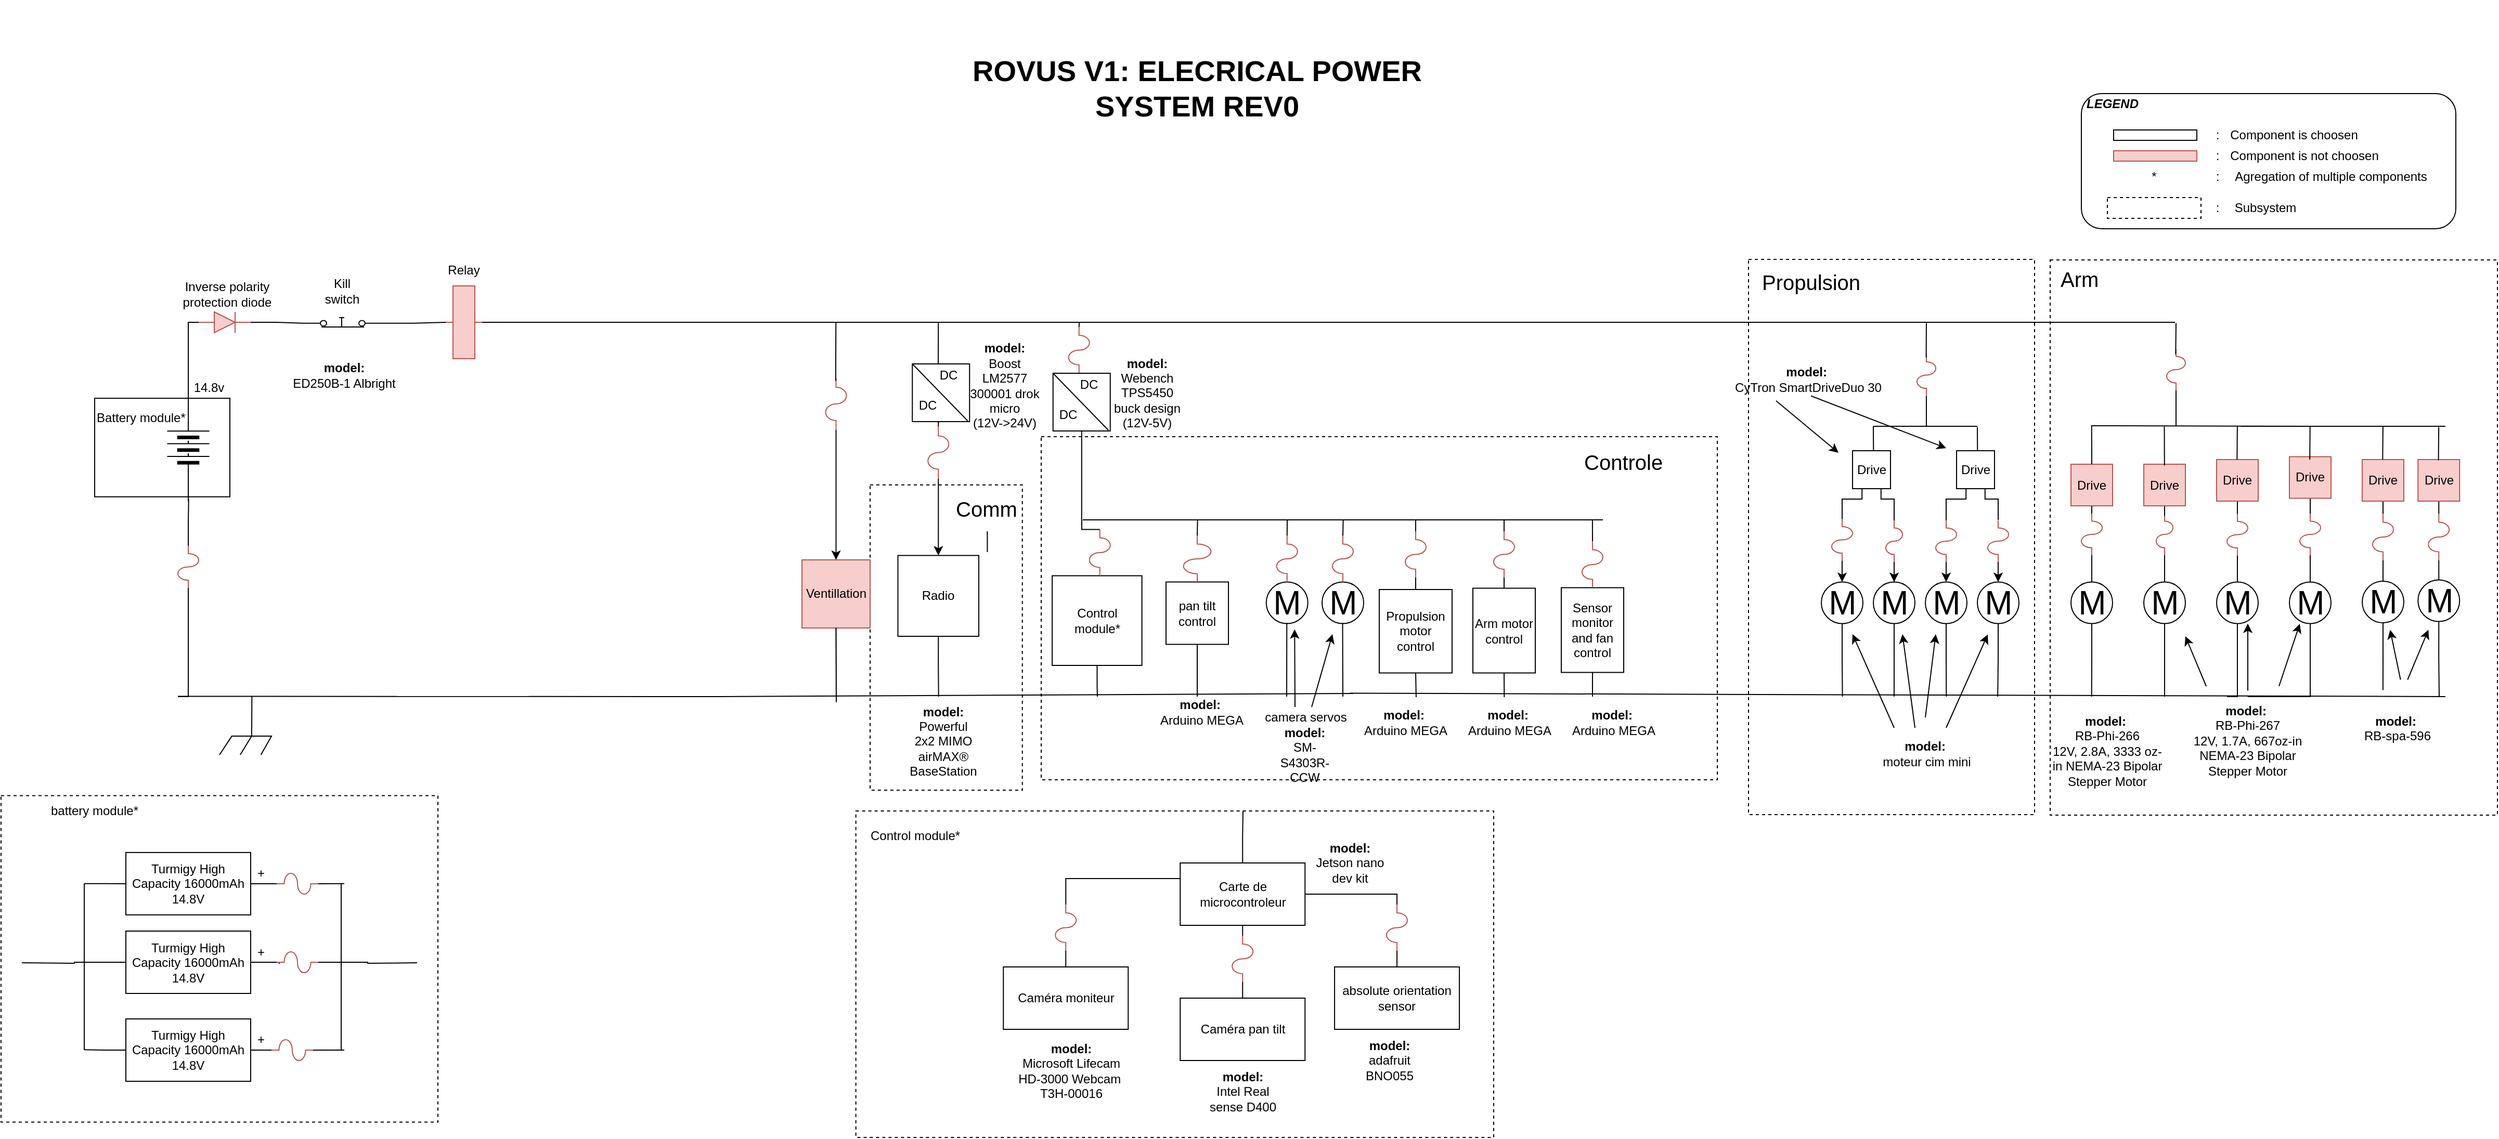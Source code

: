 <mxfile version="14.6.13" type="device"><diagram id="GKaCqQo-WE3kCnrEiadm" name="Page-1"><mxGraphModel dx="1320" dy="1275" grid="1" gridSize="10" guides="1" tooltips="1" connect="1" arrows="1" fold="1" page="1" pageScale="1" pageWidth="850" pageHeight="1100" math="0" shadow="0"><root><mxCell id="0"/><mxCell id="1" parent="0"/><mxCell id="9x3NrLuIUi1kNHDjUBId-190" value="" style="rounded=0;whiteSpace=wrap;html=1;dashed=1;" parent="1" vertex="1"><mxGeometry x="940" y="765.25" width="420" height="314" as="geometry"/></mxCell><mxCell id="9x3NrLuIUi1kNHDjUBId-121" value="" style="rounded=0;whiteSpace=wrap;html=1;dashed=1;fillColor=none;" parent="1" vertex="1"><mxGeometry x="1775.5" y="466.32" width="146.37" height="293.68" as="geometry"/></mxCell><mxCell id="9x3NrLuIUi1kNHDjUBId-116" value="" style="rounded=0;whiteSpace=wrap;html=1;dashed=1;fillColor=none;" parent="1" vertex="1"><mxGeometry x="1940" y="420" width="650" height="330" as="geometry"/></mxCell><mxCell id="9x3NrLuIUi1kNHDjUBId-114" value="" style="rounded=0;whiteSpace=wrap;html=1;dashed=1;fillColor=none;" parent="1" vertex="1"><mxGeometry x="2910" y="250" width="430" height="534" as="geometry"/></mxCell><mxCell id="9x3NrLuIUi1kNHDjUBId-109" value="" style="rounded=0;whiteSpace=wrap;html=1;dashed=1;fillColor=none;" parent="1" vertex="1"><mxGeometry x="2620" y="249.5" width="275" height="534" as="geometry"/></mxCell><mxCell id="9x3NrLuIUi1kNHDjUBId-99" value="" style="rounded=0;whiteSpace=wrap;html=1;dashed=1;" parent="1" vertex="1"><mxGeometry x="1761.82" y="780" width="613.18" height="314" as="geometry"/></mxCell><mxCell id="9x3NrLuIUi1kNHDjUBId-95" value="Battery module*&lt;br&gt;&lt;br&gt;&lt;br&gt;&lt;br&gt;&lt;br&gt;" style="rounded=0;whiteSpace=wrap;html=1;fontColor=none;strokeColor=#000000;fillColor=#ffffff;align=left;" parent="1" vertex="1"><mxGeometry x="1030" y="383.07" width="130" height="94.75" as="geometry"/></mxCell><mxCell id="B1ejAUqh5RcE5Sc1IejC-7" style="edgeStyle=orthogonalEdgeStyle;rounded=0;orthogonalLoop=1;jettySize=auto;html=1;entryX=0;entryY=0.5;entryDx=0;entryDy=0;entryPerimeter=0;endArrow=none;endFill=0;exitX=1;exitY=0.5;exitDx=0;exitDy=0;" parent="1" source="9x3NrLuIUi1kNHDjUBId-1" target="VQkLRvAyawYUfyS2tjrH-25" edge="1"><mxGeometry relative="1" as="geometry"><Array as="points"><mxPoint x="1120" y="310"/></Array><mxPoint x="1120" y="440" as="sourcePoint"/></mxGeometry></mxCell><mxCell id="B1ejAUqh5RcE5Sc1IejC-173" style="edgeStyle=orthogonalEdgeStyle;rounded=0;orthogonalLoop=1;jettySize=auto;html=1;exitX=0;exitY=0.5;exitDx=0;exitDy=0;entryX=0;entryY=0.5;entryDx=0;entryDy=0;entryPerimeter=0;endArrow=none;endFill=0;strokeColor=#000000;" parent="1" edge="1"><mxGeometry relative="1" as="geometry"><mxPoint x="1120" y="457.25" as="sourcePoint"/><mxPoint x="1120.0" y="482" as="targetPoint"/></mxGeometry></mxCell><mxCell id="B1ejAUqh5RcE5Sc1IejC-6" style="edgeStyle=orthogonalEdgeStyle;rounded=0;orthogonalLoop=1;jettySize=auto;html=1;exitX=1;exitY=0.5;exitDx=0;exitDy=0;exitPerimeter=0;entryX=0;entryY=0.6;entryDx=0;entryDy=0;entryPerimeter=0;endArrow=none;endFill=0;" parent="1" source="VQkLRvAyawYUfyS2tjrH-25" target="VQkLRvAyawYUfyS2tjrH-30" edge="1"><mxGeometry relative="1" as="geometry"/></mxCell><mxCell id="VQkLRvAyawYUfyS2tjrH-25" value="" style="pointerEvents=1;fillColor=#f8cecc;verticalLabelPosition=bottom;shadow=0;dashed=0;align=center;html=1;verticalAlign=top;shape=mxgraph.electrical.diodes.diode;strokeColor=#b85450;" parent="1" vertex="1"><mxGeometry x="1130" y="300" width="50" height="20" as="geometry"/></mxCell><mxCell id="B1ejAUqh5RcE5Sc1IejC-172" style="edgeStyle=orthogonalEdgeStyle;rounded=0;orthogonalLoop=1;jettySize=auto;html=1;exitX=1;exitY=0.6;exitDx=0;exitDy=0;exitPerimeter=0;endArrow=none;endFill=0;strokeColor=#000000;entryX=0.5;entryY=0;entryDx=0;entryDy=0;entryPerimeter=0;" parent="1" source="VQkLRvAyawYUfyS2tjrH-30" target="9x3NrLuIUi1kNHDjUBId-87" edge="1"><mxGeometry relative="1" as="geometry"><mxPoint x="1358" y="310" as="targetPoint"/></mxGeometry></mxCell><mxCell id="VQkLRvAyawYUfyS2tjrH-30" value="" style="pointerEvents=1;verticalLabelPosition=bottom;shadow=0;dashed=0;align=center;html=1;verticalAlign=top;shape=mxgraph.electrical.electro-mechanical.push_switch_nc;" parent="1" vertex="1"><mxGeometry x="1230" y="305.5" width="75" height="9" as="geometry"/></mxCell><mxCell id="B1ejAUqh5RcE5Sc1IejC-10" style="edgeStyle=orthogonalEdgeStyle;rounded=0;orthogonalLoop=1;jettySize=auto;html=1;exitX=0.62;exitY=0;exitDx=0;exitDy=0;exitPerimeter=0;endArrow=none;endFill=0;" parent="1" edge="1"><mxGeometry relative="1" as="geometry"><mxPoint x="1181.167" y="670" as="targetPoint"/><mxPoint x="1181" y="700" as="sourcePoint"/></mxGeometry></mxCell><mxCell id="VQkLRvAyawYUfyS2tjrH-36" value="" style="pointerEvents=1;verticalLabelPosition=bottom;shadow=0;dashed=0;align=center;html=1;verticalAlign=top;shape=mxgraph.electrical.miscellaneous.chassis;" parent="1" vertex="1"><mxGeometry x="1150" y="700" width="50" height="26" as="geometry"/></mxCell><mxCell id="B1ejAUqh5RcE5Sc1IejC-51" style="edgeStyle=orthogonalEdgeStyle;rounded=0;orthogonalLoop=1;jettySize=auto;html=1;endArrow=none;endFill=0;" parent="1" source="VQkLRvAyawYUfyS2tjrH-55" edge="1"><mxGeometry relative="1" as="geometry"><mxPoint x="1994" y="670" as="targetPoint"/><Array as="points"><mxPoint x="1994" y="660"/><mxPoint x="1994" y="660"/><mxPoint x="1994" y="670"/></Array></mxGeometry></mxCell><mxCell id="VQkLRvAyawYUfyS2tjrH-55" value="Control module*" style="whiteSpace=wrap;html=1;aspect=fixed;" parent="1" vertex="1"><mxGeometry x="1950.57" y="553.75" width="86.25" height="86.25" as="geometry"/></mxCell><mxCell id="B1ejAUqh5RcE5Sc1IejC-52" style="edgeStyle=orthogonalEdgeStyle;rounded=0;orthogonalLoop=1;jettySize=auto;html=1;exitX=0.5;exitY=1;exitDx=0;exitDy=0;endArrow=none;endFill=0;" parent="1" source="VQkLRvAyawYUfyS2tjrH-57" edge="1"><mxGeometry relative="1" as="geometry"><mxPoint x="1841.345" y="670.0" as="targetPoint"/></mxGeometry></mxCell><mxCell id="VQkLRvAyawYUfyS2tjrH-57" value="Radio" style="whiteSpace=wrap;html=1;aspect=fixed;" parent="1" vertex="1"><mxGeometry x="1802.25" y="534.25" width="77.75" height="77.75" as="geometry"/></mxCell><mxCell id="VQkLRvAyawYUfyS2tjrH-101" style="edgeStyle=orthogonalEdgeStyle;rounded=0;orthogonalLoop=1;jettySize=auto;html=1;exitX=1;exitY=0.5;exitDx=0;exitDy=0;exitPerimeter=0;entryX=0.5;entryY=0;entryDx=0;entryDy=0;" parent="1" source="VQkLRvAyawYUfyS2tjrH-58" target="VQkLRvAyawYUfyS2tjrH-57" edge="1"><mxGeometry relative="1" as="geometry"/></mxCell><mxCell id="VQkLRvAyawYUfyS2tjrH-58" value="" style="pointerEvents=1;verticalLabelPosition=bottom;shadow=0;dashed=0;align=center;html=1;verticalAlign=top;shape=mxgraph.electrical.miscellaneous.fuse_4;direction=south;fillColor=#f8cecc;strokeColor=#b85450;" parent="1" vertex="1"><mxGeometry x="1831.12" y="410.25" width="20" height="50" as="geometry"/></mxCell><mxCell id="VQkLRvAyawYUfyS2tjrH-135" style="edgeStyle=orthogonalEdgeStyle;rounded=0;orthogonalLoop=1;jettySize=auto;html=1;exitX=1;exitY=0.5;exitDx=0;exitDy=0;exitPerimeter=0;entryX=0.5;entryY=0;entryDx=0;entryDy=0;" parent="1" source="VQkLRvAyawYUfyS2tjrH-69" target="VQkLRvAyawYUfyS2tjrH-104" edge="1"><mxGeometry relative="1" as="geometry"/></mxCell><mxCell id="VQkLRvAyawYUfyS2tjrH-69" value="" style="pointerEvents=1;verticalLabelPosition=bottom;shadow=0;dashed=0;align=center;html=1;verticalAlign=top;shape=mxgraph.electrical.miscellaneous.fuse_4;direction=south;fillColor=#f8cecc;strokeColor=#b85450;" parent="1" vertex="1"><mxGeometry x="2800" y="500.5" width="20" height="40" as="geometry"/></mxCell><mxCell id="VQkLRvAyawYUfyS2tjrH-134" style="edgeStyle=orthogonalEdgeStyle;rounded=0;orthogonalLoop=1;jettySize=auto;html=1;exitX=1;exitY=0.5;exitDx=0;exitDy=0;exitPerimeter=0;" parent="1" source="VQkLRvAyawYUfyS2tjrH-75" target="VQkLRvAyawYUfyS2tjrH-103" edge="1"><mxGeometry relative="1" as="geometry"/></mxCell><mxCell id="VQkLRvAyawYUfyS2tjrH-75" value="" style="pointerEvents=1;verticalLabelPosition=bottom;shadow=0;dashed=0;align=center;html=1;verticalAlign=top;shape=mxgraph.electrical.miscellaneous.fuse_4;direction=south;fillColor=#f8cecc;strokeColor=#b85450;" parent="1" vertex="1"><mxGeometry x="2752" y="500.5" width="16" height="40" as="geometry"/></mxCell><mxCell id="VQkLRvAyawYUfyS2tjrH-133" style="edgeStyle=orthogonalEdgeStyle;rounded=0;orthogonalLoop=1;jettySize=auto;html=1;exitX=1;exitY=0.5;exitDx=0;exitDy=0;exitPerimeter=0;entryX=0.5;entryY=0;entryDx=0;entryDy=0;" parent="1" source="VQkLRvAyawYUfyS2tjrH-77" target="VQkLRvAyawYUfyS2tjrH-102" edge="1"><mxGeometry relative="1" as="geometry"/></mxCell><mxCell id="VQkLRvAyawYUfyS2tjrH-77" value="" style="pointerEvents=1;verticalLabelPosition=bottom;shadow=0;dashed=0;align=center;html=1;verticalAlign=top;shape=mxgraph.electrical.miscellaneous.fuse_4;direction=south;fillColor=#f8cecc;strokeColor=#b85450;" parent="1" vertex="1"><mxGeometry x="2700" y="499.25" width="20" height="40" as="geometry"/></mxCell><mxCell id="B1ejAUqh5RcE5Sc1IejC-74" style="edgeStyle=orthogonalEdgeStyle;rounded=0;orthogonalLoop=1;jettySize=auto;html=1;exitX=1;exitY=0.5;exitDx=0;exitDy=0;exitPerimeter=0;endArrow=none;endFill=0;" parent="1" source="VQkLRvAyawYUfyS2tjrH-79" edge="1"><mxGeometry relative="1" as="geometry"><mxPoint x="2791" y="410" as="targetPoint"/></mxGeometry></mxCell><mxCell id="VQkLRvAyawYUfyS2tjrH-79" value="" style="pointerEvents=1;verticalLabelPosition=bottom;shadow=0;dashed=0;align=center;html=1;verticalAlign=top;shape=mxgraph.electrical.miscellaneous.fuse_4;direction=south;fillColor=#f8cecc;strokeColor=#b85450;" parent="1" vertex="1"><mxGeometry x="2782" y="340.75" width="18" height="40" as="geometry"/></mxCell><mxCell id="VQkLRvAyawYUfyS2tjrH-82" value="Ventillation" style="whiteSpace=wrap;html=1;aspect=fixed;fillColor=#f8cecc;strokeColor=#b85450;" parent="1" vertex="1"><mxGeometry x="1710" y="538.5" width="65.5" height="65.5" as="geometry"/></mxCell><mxCell id="B1ejAUqh5RcE5Sc1IejC-50" style="edgeStyle=orthogonalEdgeStyle;rounded=0;orthogonalLoop=1;jettySize=auto;html=1;endArrow=none;endFill=0;" parent="1" source="VQkLRvAyawYUfyS2tjrH-87" edge="1"><mxGeometry relative="1" as="geometry"><mxPoint x="2090" y="670.0" as="targetPoint"/></mxGeometry></mxCell><mxCell id="VQkLRvAyawYUfyS2tjrH-87" value="pan tilt control" style="rounded=0;whiteSpace=wrap;html=1;" parent="1" vertex="1"><mxGeometry x="2060" y="559.75" width="60" height="60" as="geometry"/></mxCell><mxCell id="VQkLRvAyawYUfyS2tjrH-89" value="M" style="verticalLabelPosition=middle;shadow=0;dashed=0;align=center;html=1;verticalAlign=middle;strokeWidth=1;shape=ellipse;fontSize=32;perimeter=ellipsePerimeter;" parent="1" vertex="1"><mxGeometry x="2156.37" y="559.75" width="40" height="40" as="geometry"/></mxCell><mxCell id="VQkLRvAyawYUfyS2tjrH-92" value="M" style="verticalLabelPosition=middle;shadow=0;dashed=0;align=center;html=1;verticalAlign=middle;strokeWidth=1;shape=ellipse;fontSize=32;perimeter=ellipsePerimeter;" parent="1" vertex="1"><mxGeometry x="2210" y="559.75" width="40" height="40" as="geometry"/></mxCell><mxCell id="9x3NrLuIUi1kNHDjUBId-118" style="edgeStyle=orthogonalEdgeStyle;rounded=0;orthogonalLoop=1;jettySize=auto;html=1;exitX=0;exitY=0.5;exitDx=0;exitDy=0;exitPerimeter=0;labelBackgroundColor=#ffffff;fontColor=none;endArrow=none;endFill=0;" parent="1" source="VQkLRvAyawYUfyS2tjrH-97" edge="1"><mxGeometry relative="1" as="geometry"><mxPoint x="1976.571" y="310" as="targetPoint"/></mxGeometry></mxCell><mxCell id="VQkLRvAyawYUfyS2tjrH-97" value="" style="pointerEvents=1;verticalLabelPosition=bottom;shadow=0;dashed=0;align=center;html=1;verticalAlign=top;shape=mxgraph.electrical.miscellaneous.fuse_4;direction=south;fillColor=#f8cecc;strokeColor=#b85450;" parent="1" vertex="1"><mxGeometry x="1966.37" y="314.5" width="20" height="44.5" as="geometry"/></mxCell><mxCell id="VQkLRvAyawYUfyS2tjrH-100" value="Relay" style="text;html=1;strokeColor=none;fillColor=none;align=center;verticalAlign=middle;whiteSpace=wrap;rounded=0;" parent="1" vertex="1"><mxGeometry x="1365" y="249.5" width="40" height="20" as="geometry"/></mxCell><mxCell id="B1ejAUqh5RcE5Sc1IejC-48" style="edgeStyle=orthogonalEdgeStyle;rounded=0;orthogonalLoop=1;jettySize=auto;html=1;exitX=0.5;exitY=1;exitDx=0;exitDy=0;endArrow=none;endFill=0;" parent="1" source="VQkLRvAyawYUfyS2tjrH-102" edge="1"><mxGeometry relative="1" as="geometry"><mxPoint x="2710.31" y="670.0" as="targetPoint"/></mxGeometry></mxCell><mxCell id="VQkLRvAyawYUfyS2tjrH-102" value="M" style="verticalLabelPosition=middle;shadow=0;dashed=0;align=center;html=1;verticalAlign=middle;strokeWidth=1;shape=ellipse;fontSize=32;perimeter=ellipsePerimeter;" parent="1" vertex="1"><mxGeometry x="2690" y="559.75" width="40" height="40" as="geometry"/></mxCell><mxCell id="B1ejAUqh5RcE5Sc1IejC-49" style="edgeStyle=orthogonalEdgeStyle;rounded=0;orthogonalLoop=1;jettySize=auto;html=1;exitX=0.5;exitY=1;exitDx=0;exitDy=0;endArrow=none;endFill=0;" parent="1" source="VQkLRvAyawYUfyS2tjrH-103" edge="1"><mxGeometry relative="1" as="geometry"><mxPoint x="2759.966" y="670.0" as="targetPoint"/></mxGeometry></mxCell><mxCell id="VQkLRvAyawYUfyS2tjrH-103" value="M" style="verticalLabelPosition=middle;shadow=0;dashed=0;align=center;html=1;verticalAlign=middle;strokeWidth=1;shape=ellipse;fontSize=32;perimeter=ellipsePerimeter;" parent="1" vertex="1"><mxGeometry x="2740" y="559.75" width="40" height="40" as="geometry"/></mxCell><mxCell id="B1ejAUqh5RcE5Sc1IejC-53" style="edgeStyle=orthogonalEdgeStyle;rounded=0;orthogonalLoop=1;jettySize=auto;html=1;exitX=0.5;exitY=1;exitDx=0;exitDy=0;endArrow=none;endFill=0;" parent="1" source="VQkLRvAyawYUfyS2tjrH-104" edge="1"><mxGeometry relative="1" as="geometry"><mxPoint x="2810.176" y="670" as="targetPoint"/></mxGeometry></mxCell><mxCell id="VQkLRvAyawYUfyS2tjrH-104" value="M" style="verticalLabelPosition=middle;shadow=0;dashed=0;align=center;html=1;verticalAlign=middle;strokeWidth=1;shape=ellipse;fontSize=32;perimeter=ellipsePerimeter;" parent="1" vertex="1"><mxGeometry x="2790" y="559.75" width="40" height="40" as="geometry"/></mxCell><mxCell id="B1ejAUqh5RcE5Sc1IejC-55" style="edgeStyle=orthogonalEdgeStyle;rounded=0;orthogonalLoop=1;jettySize=auto;html=1;exitX=0.5;exitY=1;exitDx=0;exitDy=0;endArrow=none;endFill=0;" parent="1" source="VQkLRvAyawYUfyS2tjrH-105" edge="1"><mxGeometry relative="1" as="geometry"><mxPoint x="2859.588" y="670" as="targetPoint"/></mxGeometry></mxCell><mxCell id="VQkLRvAyawYUfyS2tjrH-105" value="M" style="verticalLabelPosition=middle;shadow=0;dashed=0;align=center;html=1;verticalAlign=middle;strokeWidth=1;shape=ellipse;fontSize=32;perimeter=ellipsePerimeter;" parent="1" vertex="1"><mxGeometry x="2840" y="559.75" width="40" height="40" as="geometry"/></mxCell><mxCell id="VQkLRvAyawYUfyS2tjrH-136" style="edgeStyle=orthogonalEdgeStyle;rounded=0;orthogonalLoop=1;jettySize=auto;html=1;exitX=1;exitY=0.5;exitDx=0;exitDy=0;exitPerimeter=0;entryX=0.5;entryY=0;entryDx=0;entryDy=0;" parent="1" source="VQkLRvAyawYUfyS2tjrH-107" target="VQkLRvAyawYUfyS2tjrH-105" edge="1"><mxGeometry relative="1" as="geometry"/></mxCell><mxCell id="VQkLRvAyawYUfyS2tjrH-107" value="" style="pointerEvents=1;verticalLabelPosition=bottom;shadow=0;dashed=0;align=center;html=1;verticalAlign=top;shape=mxgraph.electrical.miscellaneous.fuse_4;direction=south;fillColor=#f8cecc;strokeColor=#b85450;" parent="1" vertex="1"><mxGeometry x="2850" y="500.5" width="20" height="40" as="geometry"/></mxCell><mxCell id="B1ejAUqh5RcE5Sc1IejC-81" style="edgeStyle=orthogonalEdgeStyle;rounded=0;orthogonalLoop=1;jettySize=auto;html=1;exitX=0.25;exitY=1;exitDx=0;exitDy=0;entryX=0;entryY=0.5;entryDx=0;entryDy=0;entryPerimeter=0;endArrow=none;endFill=0;" parent="1" source="VQkLRvAyawYUfyS2tjrH-110" target="VQkLRvAyawYUfyS2tjrH-77" edge="1"><mxGeometry relative="1" as="geometry"><Array as="points"><mxPoint x="2729" y="480"/><mxPoint x="2710" y="480"/></Array></mxGeometry></mxCell><mxCell id="B1ejAUqh5RcE5Sc1IejC-82" style="edgeStyle=orthogonalEdgeStyle;rounded=0;orthogonalLoop=1;jettySize=auto;html=1;exitX=0.75;exitY=1;exitDx=0;exitDy=0;entryX=0;entryY=0.5;entryDx=0;entryDy=0;entryPerimeter=0;endArrow=none;endFill=0;" parent="1" source="VQkLRvAyawYUfyS2tjrH-110" target="VQkLRvAyawYUfyS2tjrH-75" edge="1"><mxGeometry relative="1" as="geometry"><Array as="points"><mxPoint x="2747" y="480"/><mxPoint x="2760" y="480"/></Array></mxGeometry></mxCell><mxCell id="VQkLRvAyawYUfyS2tjrH-110" value="Drive" style="whiteSpace=wrap;html=1;aspect=fixed;" parent="1" vertex="1"><mxGeometry x="2720" y="433.5" width="36.5" height="36.5" as="geometry"/></mxCell><mxCell id="B1ejAUqh5RcE5Sc1IejC-159" style="edgeStyle=orthogonalEdgeStyle;rounded=0;orthogonalLoop=1;jettySize=auto;html=1;exitX=1;exitY=0.5;exitDx=0;exitDy=0;exitPerimeter=0;endArrow=none;endFill=0;strokeColor=#000000;entryX=0.5;entryY=0;entryDx=0;entryDy=0;" parent="1" source="VQkLRvAyawYUfyS2tjrH-138" target="VQkLRvAyawYUfyS2tjrH-147" edge="1"><mxGeometry relative="1" as="geometry"><mxPoint x="3050" y="550" as="targetPoint"/></mxGeometry></mxCell><mxCell id="VQkLRvAyawYUfyS2tjrH-138" value="" style="pointerEvents=1;verticalLabelPosition=bottom;shadow=0;dashed=0;align=center;html=1;verticalAlign=top;shape=mxgraph.electrical.miscellaneous.fuse_4;direction=south;fillColor=#f8cecc;strokeColor=#b85450;" parent="1" vertex="1"><mxGeometry x="3080" y="494.25" width="20" height="40" as="geometry"/></mxCell><mxCell id="B1ejAUqh5RcE5Sc1IejC-158" style="edgeStyle=orthogonalEdgeStyle;rounded=0;orthogonalLoop=1;jettySize=auto;html=1;exitX=1;exitY=0.5;exitDx=0;exitDy=0;exitPerimeter=0;entryX=0.5;entryY=0;entryDx=0;entryDy=0;endArrow=none;endFill=0;strokeColor=#000000;" parent="1" source="VQkLRvAyawYUfyS2tjrH-140" target="VQkLRvAyawYUfyS2tjrH-146" edge="1"><mxGeometry relative="1" as="geometry"/></mxCell><mxCell id="VQkLRvAyawYUfyS2tjrH-140" value="" style="pointerEvents=1;verticalLabelPosition=bottom;shadow=0;dashed=0;align=center;html=1;verticalAlign=top;shape=mxgraph.electrical.miscellaneous.fuse_4;direction=south;fillColor=#f8cecc;strokeColor=#b85450;" parent="1" vertex="1"><mxGeometry x="3012" y="494" width="16" height="40" as="geometry"/></mxCell><mxCell id="B1ejAUqh5RcE5Sc1IejC-156" style="edgeStyle=orthogonalEdgeStyle;rounded=0;orthogonalLoop=1;jettySize=auto;html=1;exitX=1;exitY=0.5;exitDx=0;exitDy=0;exitPerimeter=0;endArrow=none;endFill=0;strokeColor=#000000;" parent="1" source="VQkLRvAyawYUfyS2tjrH-142" target="VQkLRvAyawYUfyS2tjrH-145" edge="1"><mxGeometry relative="1" as="geometry"/></mxCell><mxCell id="VQkLRvAyawYUfyS2tjrH-142" value="" style="pointerEvents=1;verticalLabelPosition=bottom;shadow=0;dashed=0;align=center;html=1;verticalAlign=top;shape=mxgraph.electrical.miscellaneous.fuse_4;direction=south;fillColor=#f8cecc;strokeColor=#b85450;" parent="1" vertex="1"><mxGeometry x="2940" y="494" width="20" height="40" as="geometry"/></mxCell><mxCell id="B1ejAUqh5RcE5Sc1IejC-153" style="edgeStyle=orthogonalEdgeStyle;rounded=0;orthogonalLoop=1;jettySize=auto;html=1;exitX=1;exitY=0.5;exitDx=0;exitDy=0;exitPerimeter=0;endArrow=none;endFill=0;" parent="1" source="VQkLRvAyawYUfyS2tjrH-144" edge="1"><mxGeometry relative="1" as="geometry"><mxPoint x="3031" y="410" as="targetPoint"/></mxGeometry></mxCell><mxCell id="VQkLRvAyawYUfyS2tjrH-144" value="" style="pointerEvents=1;verticalLabelPosition=bottom;shadow=0;dashed=0;align=center;html=1;verticalAlign=top;shape=mxgraph.electrical.miscellaneous.fuse_4;direction=south;fillColor=#f8cecc;strokeColor=#b85450;" parent="1" vertex="1"><mxGeometry x="3022" y="335.5" width="18" height="40" as="geometry"/></mxCell><mxCell id="B1ejAUqh5RcE5Sc1IejC-69" style="edgeStyle=orthogonalEdgeStyle;rounded=0;orthogonalLoop=1;jettySize=auto;html=1;exitX=0.5;exitY=1;exitDx=0;exitDy=0;endArrow=none;endFill=0;" parent="1" source="VQkLRvAyawYUfyS2tjrH-145" edge="1"><mxGeometry relative="1" as="geometry"><mxPoint x="2949.857" y="670" as="targetPoint"/></mxGeometry></mxCell><mxCell id="VQkLRvAyawYUfyS2tjrH-145" value="M" style="verticalLabelPosition=middle;shadow=0;dashed=0;align=center;html=1;verticalAlign=middle;strokeWidth=1;shape=ellipse;fontSize=32;perimeter=ellipsePerimeter;" parent="1" vertex="1"><mxGeometry x="2930" y="559.75" width="40" height="40" as="geometry"/></mxCell><mxCell id="B1ejAUqh5RcE5Sc1IejC-70" style="edgeStyle=orthogonalEdgeStyle;rounded=0;orthogonalLoop=1;jettySize=auto;html=1;exitX=0.5;exitY=1;exitDx=0;exitDy=0;endArrow=none;endFill=0;" parent="1" source="VQkLRvAyawYUfyS2tjrH-146" edge="1"><mxGeometry relative="1" as="geometry"><mxPoint x="3020" y="670" as="targetPoint"/></mxGeometry></mxCell><mxCell id="VQkLRvAyawYUfyS2tjrH-146" value="M" style="verticalLabelPosition=middle;shadow=0;dashed=0;align=center;html=1;verticalAlign=middle;strokeWidth=1;shape=ellipse;fontSize=32;perimeter=ellipsePerimeter;" parent="1" vertex="1"><mxGeometry x="3000" y="559.75" width="40" height="40" as="geometry"/></mxCell><mxCell id="B1ejAUqh5RcE5Sc1IejC-71" style="edgeStyle=orthogonalEdgeStyle;rounded=0;orthogonalLoop=1;jettySize=auto;html=1;exitX=0.5;exitY=1;exitDx=0;exitDy=0;endArrow=none;endFill=0;" parent="1" source="VQkLRvAyawYUfyS2tjrH-147" edge="1"><mxGeometry relative="1" as="geometry"><mxPoint x="3080" y="670" as="targetPoint"/><Array as="points"><mxPoint x="3090" y="670"/></Array></mxGeometry></mxCell><mxCell id="VQkLRvAyawYUfyS2tjrH-147" value="M" style="verticalLabelPosition=middle;shadow=0;dashed=0;align=center;html=1;verticalAlign=middle;strokeWidth=1;shape=ellipse;fontSize=32;perimeter=ellipsePerimeter;" parent="1" vertex="1"><mxGeometry x="3070" y="559.75" width="40" height="40" as="geometry"/></mxCell><mxCell id="B1ejAUqh5RcE5Sc1IejC-72" style="edgeStyle=orthogonalEdgeStyle;rounded=0;orthogonalLoop=1;jettySize=auto;html=1;exitX=0.5;exitY=1;exitDx=0;exitDy=0;endArrow=none;endFill=0;" parent="1" source="VQkLRvAyawYUfyS2tjrH-148" edge="1"><mxGeometry relative="1" as="geometry"><mxPoint x="3099.857" y="670" as="targetPoint"/><Array as="points"><mxPoint x="3160" y="670"/></Array></mxGeometry></mxCell><mxCell id="VQkLRvAyawYUfyS2tjrH-148" value="M" style="verticalLabelPosition=middle;shadow=0;dashed=0;align=center;html=1;verticalAlign=middle;strokeWidth=1;shape=ellipse;fontSize=32;perimeter=ellipsePerimeter;" parent="1" vertex="1"><mxGeometry x="3140" y="559.75" width="40" height="40" as="geometry"/></mxCell><mxCell id="B1ejAUqh5RcE5Sc1IejC-154" style="edgeStyle=orthogonalEdgeStyle;rounded=0;orthogonalLoop=1;jettySize=auto;html=1;exitX=1;exitY=0.5;exitDx=0;exitDy=0;exitPerimeter=0;entryX=0.5;entryY=0;entryDx=0;entryDy=0;endArrow=none;endFill=0;strokeColor=#000000;" parent="1" source="VQkLRvAyawYUfyS2tjrH-150" target="VQkLRvAyawYUfyS2tjrH-148" edge="1"><mxGeometry relative="1" as="geometry"/></mxCell><mxCell id="VQkLRvAyawYUfyS2tjrH-150" value="" style="pointerEvents=1;verticalLabelPosition=bottom;shadow=0;dashed=0;align=center;html=1;verticalAlign=top;shape=mxgraph.electrical.miscellaneous.fuse_4;direction=south;fillColor=#f8cecc;strokeColor=#b85450;" parent="1" vertex="1"><mxGeometry x="3150" y="494" width="20" height="40" as="geometry"/></mxCell><mxCell id="B1ejAUqh5RcE5Sc1IejC-155" style="edgeStyle=orthogonalEdgeStyle;rounded=0;orthogonalLoop=1;jettySize=auto;html=1;exitX=0.5;exitY=1;exitDx=0;exitDy=0;entryX=0;entryY=0.5;entryDx=0;entryDy=0;entryPerimeter=0;endArrow=none;endFill=0;strokeColor=#000000;" parent="1" source="VQkLRvAyawYUfyS2tjrH-152" target="VQkLRvAyawYUfyS2tjrH-142" edge="1"><mxGeometry relative="1" as="geometry"/></mxCell><mxCell id="VQkLRvAyawYUfyS2tjrH-152" value="Drive" style="whiteSpace=wrap;html=1;aspect=fixed;fillColor=#f8cecc;strokeColor=#b85450;" parent="1" vertex="1"><mxGeometry x="2930" y="446.5" width="40" height="40" as="geometry"/></mxCell><mxCell id="B1ejAUqh5RcE5Sc1IejC-157" style="edgeStyle=orthogonalEdgeStyle;rounded=0;orthogonalLoop=1;jettySize=auto;html=1;exitX=0.5;exitY=1;exitDx=0;exitDy=0;entryX=0.06;entryY=0.5;entryDx=0;entryDy=0;entryPerimeter=0;endArrow=none;endFill=0;strokeColor=#000000;" parent="1" source="VQkLRvAyawYUfyS2tjrH-154" target="VQkLRvAyawYUfyS2tjrH-140" edge="1"><mxGeometry relative="1" as="geometry"/></mxCell><mxCell id="VQkLRvAyawYUfyS2tjrH-154" value="Drive" style="whiteSpace=wrap;html=1;aspect=fixed;fillColor=#f8cecc;strokeColor=#b85450;" parent="1" vertex="1"><mxGeometry x="3000" y="446.5" width="40" height="40" as="geometry"/></mxCell><mxCell id="B1ejAUqh5RcE5Sc1IejC-160" style="edgeStyle=orthogonalEdgeStyle;rounded=0;orthogonalLoop=1;jettySize=auto;html=1;exitX=0.5;exitY=1;exitDx=0;exitDy=0;entryX=0;entryY=0.5;entryDx=0;entryDy=0;entryPerimeter=0;endArrow=none;endFill=0;strokeColor=#000000;" parent="1" source="VQkLRvAyawYUfyS2tjrH-156" target="VQkLRvAyawYUfyS2tjrH-138" edge="1"><mxGeometry relative="1" as="geometry"/></mxCell><mxCell id="VQkLRvAyawYUfyS2tjrH-156" value="Drive" style="whiteSpace=wrap;html=1;aspect=fixed;fillColor=#f8cecc;strokeColor=#b85450;" parent="1" vertex="1"><mxGeometry x="3070" y="442" width="40" height="40" as="geometry"/></mxCell><mxCell id="B1ejAUqh5RcE5Sc1IejC-161" style="edgeStyle=orthogonalEdgeStyle;rounded=0;orthogonalLoop=1;jettySize=auto;html=1;exitX=0.5;exitY=1;exitDx=0;exitDy=0;entryX=0;entryY=0.5;entryDx=0;entryDy=0;entryPerimeter=0;endArrow=none;endFill=0;strokeColor=#000000;" parent="1" source="VQkLRvAyawYUfyS2tjrH-158" target="VQkLRvAyawYUfyS2tjrH-150" edge="1"><mxGeometry relative="1" as="geometry"/></mxCell><mxCell id="VQkLRvAyawYUfyS2tjrH-158" value="Drive" style="whiteSpace=wrap;html=1;aspect=fixed;fillColor=#f8cecc;strokeColor=#b85450;" parent="1" vertex="1"><mxGeometry x="3140" y="439.25" width="40" height="40" as="geometry"/></mxCell><mxCell id="VQkLRvAyawYUfyS2tjrH-159" value="" style="endArrow=none;html=1;fillColor=#f8cecc;" parent="1" edge="1"><mxGeometry width="50" height="50" relative="1" as="geometry"><mxPoint x="3160" y="410" as="sourcePoint"/><mxPoint x="2950" y="409.5" as="targetPoint"/></mxGeometry></mxCell><mxCell id="VQkLRvAyawYUfyS2tjrH-160" value="" style="endArrow=none;html=1;exitX=0.5;exitY=0;exitDx=0;exitDy=0;fillColor=#f8cecc;" parent="1" source="VQkLRvAyawYUfyS2tjrH-152" edge="1"><mxGeometry width="50" height="50" relative="1" as="geometry"><mxPoint x="2949.86" y="439" as="sourcePoint"/><mxPoint x="2949.86" y="409" as="targetPoint"/></mxGeometry></mxCell><mxCell id="VQkLRvAyawYUfyS2tjrH-161" value="" style="endArrow=none;html=1;exitX=0.5;exitY=0;exitDx=0;exitDy=0;fillColor=#f8cecc;" parent="1" edge="1"><mxGeometry width="50" height="50" relative="1" as="geometry"><mxPoint x="3019.9" y="447.75" as="sourcePoint"/><mxPoint x="3019.76" y="410.25" as="targetPoint"/></mxGeometry></mxCell><mxCell id="VQkLRvAyawYUfyS2tjrH-162" value="" style="endArrow=none;html=1;exitX=0.5;exitY=0;exitDx=0;exitDy=0;fillColor=#f8cecc;" parent="1" edge="1"><mxGeometry width="50" height="50" relative="1" as="geometry"><mxPoint x="3089.66" y="442" as="sourcePoint"/><mxPoint x="3089.94" y="410" as="targetPoint"/></mxGeometry></mxCell><mxCell id="VQkLRvAyawYUfyS2tjrH-163" value="" style="endArrow=none;html=1;exitX=0.5;exitY=0;exitDx=0;exitDy=0;fillColor=#f8cecc;" parent="1" edge="1"><mxGeometry width="50" height="50" relative="1" as="geometry"><mxPoint x="3159.58" y="442" as="sourcePoint"/><mxPoint x="3159.86" y="410" as="targetPoint"/></mxGeometry></mxCell><mxCell id="VQkLRvAyawYUfyS2tjrH-167" value="" style="endArrow=none;html=1;" parent="1" edge="1"><mxGeometry width="50" height="50" relative="1" as="geometry"><mxPoint x="1841" y="350" as="sourcePoint"/><mxPoint x="1841.12" y="310" as="targetPoint"/></mxGeometry></mxCell><mxCell id="VQkLRvAyawYUfyS2tjrH-168" value="" style="endArrow=none;html=1;exitX=0.5;exitY=0;exitDx=0;exitDy=0;" parent="1" edge="1"><mxGeometry width="50" height="50" relative="1" as="geometry"><mxPoint x="2790.8" y="343.75" as="sourcePoint"/><mxPoint x="2791" y="310.75" as="targetPoint"/></mxGeometry></mxCell><mxCell id="VQkLRvAyawYUfyS2tjrH-169" value="" style="endArrow=none;html=1;exitX=0.5;exitY=0;exitDx=0;exitDy=0;" parent="1" edge="1"><mxGeometry width="50" height="50" relative="1" as="geometry"><mxPoint x="3030.66" y="340.75" as="sourcePoint"/><mxPoint x="3031" y="310.75" as="targetPoint"/></mxGeometry></mxCell><mxCell id="VQkLRvAyawYUfyS2tjrH-179" value="" style="endArrow=none;html=1;" parent="1" edge="1"><mxGeometry width="50" height="50" relative="1" as="geometry"><mxPoint x="2230" y="670" as="sourcePoint"/><mxPoint x="2229.76" y="599" as="targetPoint"/></mxGeometry></mxCell><mxCell id="VQkLRvAyawYUfyS2tjrH-180" value="" style="endArrow=none;html=1;" parent="1" edge="1"><mxGeometry width="50" height="50" relative="1" as="geometry"><mxPoint x="2176" y="670" as="sourcePoint"/><mxPoint x="2176.13" y="599" as="targetPoint"/></mxGeometry></mxCell><mxCell id="VQkLRvAyawYUfyS2tjrH-185" value="" style="endArrow=none;html=1;" parent="1" edge="1"><mxGeometry width="50" height="50" relative="1" as="geometry"><mxPoint x="1742.67" y="604" as="sourcePoint"/><mxPoint x="1742.8" y="604" as="targetPoint"/><Array as="points"><mxPoint x="1743" y="680"/></Array></mxGeometry></mxCell><mxCell id="VQkLRvAyawYUfyS2tjrH-187" style="edgeStyle=orthogonalEdgeStyle;rounded=0;orthogonalLoop=1;jettySize=auto;html=1;entryX=0.5;entryY=0;entryDx=0;entryDy=0;" parent="1" source="VQkLRvAyawYUfyS2tjrH-186" target="VQkLRvAyawYUfyS2tjrH-82" edge="1"><mxGeometry relative="1" as="geometry"/></mxCell><mxCell id="VQkLRvAyawYUfyS2tjrH-186" value="" style="pointerEvents=1;verticalLabelPosition=bottom;shadow=0;dashed=0;align=center;html=1;verticalAlign=top;shape=mxgraph.electrical.miscellaneous.fuse_4;direction=south;fillColor=#f8cecc;strokeColor=#b85450;" parent="1" vertex="1"><mxGeometry x="1732.75" y="363.5" width="20" height="50" as="geometry"/></mxCell><mxCell id="VQkLRvAyawYUfyS2tjrH-188" value="" style="endArrow=none;html=1;exitX=0.5;exitY=0;exitDx=0;exitDy=0;" parent="1" edge="1"><mxGeometry width="50" height="50" relative="1" as="geometry"><mxPoint x="1742.41" y="366.25" as="sourcePoint"/><mxPoint x="1742.64" y="310" as="targetPoint"/></mxGeometry></mxCell><mxCell id="VQkLRvAyawYUfyS2tjrH-189" value="Kill switch" style="text;html=1;strokeColor=none;fillColor=none;align=center;verticalAlign=middle;whiteSpace=wrap;rounded=0;" parent="1" vertex="1"><mxGeometry x="1247.5" y="270" width="40" height="20" as="geometry"/></mxCell><mxCell id="B1ejAUqh5RcE5Sc1IejC-37" style="edgeStyle=orthogonalEdgeStyle;rounded=0;orthogonalLoop=1;jettySize=auto;html=1;exitX=0;exitY=0.5;exitDx=0;exitDy=0;exitPerimeter=0;endArrow=none;endFill=0;" parent="1" source="D6I1FHm4YExSF-qARN6Y-5" edge="1"><mxGeometry relative="1" as="geometry"><mxPoint x="1979" y="500" as="targetPoint"/><Array as="points"><mxPoint x="1979" y="509"/></Array></mxGeometry></mxCell><mxCell id="D6I1FHm4YExSF-qARN6Y-5" value="" style="pointerEvents=1;verticalLabelPosition=bottom;shadow=0;dashed=0;align=center;html=1;verticalAlign=top;shape=mxgraph.electrical.miscellaneous.fuse_4;direction=south;fillColor=#f8cecc;strokeColor=#b85450;" parent="1" vertex="1"><mxGeometry x="1986.37" y="509.25" width="20" height="44.5" as="geometry"/></mxCell><mxCell id="B1ejAUqh5RcE5Sc1IejC-39" style="edgeStyle=orthogonalEdgeStyle;rounded=0;orthogonalLoop=1;jettySize=auto;html=1;exitX=0;exitY=0.5;exitDx=0;exitDy=0;exitPerimeter=0;endArrow=none;endFill=0;" parent="1" source="D6I1FHm4YExSF-qARN6Y-6" edge="1"><mxGeometry relative="1" as="geometry"><mxPoint x="2176.517" y="500" as="targetPoint"/></mxGeometry></mxCell><mxCell id="D6I1FHm4YExSF-qARN6Y-6" value="" style="pointerEvents=1;verticalLabelPosition=bottom;shadow=0;dashed=0;align=center;html=1;verticalAlign=top;shape=mxgraph.electrical.miscellaneous.fuse_4;direction=south;fillColor=#f8cecc;strokeColor=#b85450;" parent="1" vertex="1"><mxGeometry x="2166.37" y="515.25" width="20" height="44.5" as="geometry"/></mxCell><mxCell id="B1ejAUqh5RcE5Sc1IejC-40" style="edgeStyle=orthogonalEdgeStyle;rounded=0;orthogonalLoop=1;jettySize=auto;html=1;exitX=0;exitY=0.5;exitDx=0;exitDy=0;exitPerimeter=0;endArrow=none;endFill=0;" parent="1" source="D6I1FHm4YExSF-qARN6Y-7" edge="1"><mxGeometry relative="1" as="geometry"><mxPoint x="2230.31" y="500" as="targetPoint"/></mxGeometry></mxCell><mxCell id="D6I1FHm4YExSF-qARN6Y-7" value="" style="pointerEvents=1;verticalLabelPosition=bottom;shadow=0;dashed=0;align=center;html=1;verticalAlign=top;shape=mxgraph.electrical.miscellaneous.fuse_4;direction=south;fillColor=#f8cecc;strokeColor=#b85450;" parent="1" vertex="1"><mxGeometry x="2220" y="515.25" width="20" height="44.5" as="geometry"/></mxCell><mxCell id="B1ejAUqh5RcE5Sc1IejC-38" style="edgeStyle=orthogonalEdgeStyle;rounded=0;orthogonalLoop=1;jettySize=auto;html=1;exitX=0;exitY=0.5;exitDx=0;exitDy=0;exitPerimeter=0;endArrow=none;endFill=0;" parent="1" source="D6I1FHm4YExSF-qARN6Y-8" edge="1"><mxGeometry relative="1" as="geometry"><mxPoint x="2090.31" y="500" as="targetPoint"/></mxGeometry></mxCell><mxCell id="D6I1FHm4YExSF-qARN6Y-8" value="" style="pointerEvents=1;verticalLabelPosition=bottom;shadow=0;dashed=0;align=center;html=1;verticalAlign=top;shape=mxgraph.electrical.miscellaneous.fuse_4;direction=south;fillColor=#f8cecc;strokeColor=#b85450;" parent="1" vertex="1"><mxGeometry x="2076.82" y="515.25" width="26.37" height="44.5" as="geometry"/></mxCell><mxCell id="B1ejAUqh5RcE5Sc1IejC-8" value="" style="endArrow=none;html=1;" parent="1" edge="1"><mxGeometry width="50" height="50" relative="1" as="geometry"><mxPoint x="1630" y="310" as="sourcePoint"/><mxPoint x="3030" y="310" as="targetPoint"/></mxGeometry></mxCell><mxCell id="B1ejAUqh5RcE5Sc1IejC-9" value="" style="endArrow=none;html=1;startArrow=none;" parent="1" edge="1"><mxGeometry width="50" height="50" relative="1" as="geometry"><mxPoint x="2236.81" y="666.733" as="sourcePoint"/><mxPoint x="3290" y="670" as="targetPoint"/></mxGeometry></mxCell><mxCell id="B1ejAUqh5RcE5Sc1IejC-16" value="14.8v" style="text;html=1;strokeColor=none;fillColor=none;align=center;verticalAlign=middle;whiteSpace=wrap;rounded=0;" parent="1" vertex="1"><mxGeometry x="1120" y="363.07" width="40" height="20" as="geometry"/></mxCell><mxCell id="B1ejAUqh5RcE5Sc1IejC-132" style="edgeStyle=orthogonalEdgeStyle;rounded=0;orthogonalLoop=1;jettySize=auto;html=1;exitX=0.5;exitY=1;exitDx=0;exitDy=0;endArrow=none;endFill=0;" parent="1" source="B1ejAUqh5RcE5Sc1IejC-18" edge="1"><mxGeometry relative="1" as="geometry"><mxPoint x="2300.471" y="670.5" as="targetPoint"/></mxGeometry></mxCell><mxCell id="B1ejAUqh5RcE5Sc1IejC-18" value="Propulsion motor control" style="rounded=0;whiteSpace=wrap;html=1;" parent="1" vertex="1"><mxGeometry x="2265" y="567" width="70" height="80.25" as="geometry"/></mxCell><mxCell id="B1ejAUqh5RcE5Sc1IejC-21" value="" style="group" parent="1" vertex="1" connectable="0"><mxGeometry x="1946.37" y="359" width="60" height="55.5" as="geometry"/></mxCell><mxCell id="VQkLRvAyawYUfyS2tjrH-52" value="" style="rounded=0;whiteSpace=wrap;html=1;" parent="B1ejAUqh5RcE5Sc1IejC-21" vertex="1"><mxGeometry x="5" width="55" height="55.5" as="geometry"/></mxCell><mxCell id="VQkLRvAyawYUfyS2tjrH-66" value="" style="endArrow=none;html=1;exitX=0;exitY=0;exitDx=0;exitDy=0;entryX=0.967;entryY=0.986;entryDx=0;entryDy=0;entryPerimeter=0;" parent="B1ejAUqh5RcE5Sc1IejC-21" source="VQkLRvAyawYUfyS2tjrH-52" target="VQkLRvAyawYUfyS2tjrH-52" edge="1"><mxGeometry width="50" height="50" relative="1" as="geometry"><mxPoint x="2.5" y="8.5" as="sourcePoint"/><mxPoint x="63" y="59" as="targetPoint"/></mxGeometry></mxCell><mxCell id="VQkLRvAyawYUfyS2tjrH-67" value="DC" style="text;html=1;strokeColor=none;fillColor=none;align=center;verticalAlign=middle;whiteSpace=wrap;rounded=0;" parent="B1ejAUqh5RcE5Sc1IejC-21" vertex="1"><mxGeometry y="30" width="40" height="20" as="geometry"/></mxCell><mxCell id="VQkLRvAyawYUfyS2tjrH-68" value="DC" style="text;html=1;strokeColor=none;fillColor=none;align=center;verticalAlign=middle;whiteSpace=wrap;rounded=0;" parent="B1ejAUqh5RcE5Sc1IejC-21" vertex="1"><mxGeometry x="20" y="1" width="40" height="20" as="geometry"/></mxCell><mxCell id="B1ejAUqh5RcE5Sc1IejC-22" value="" style="group" parent="1" vertex="1" connectable="0"><mxGeometry x="1811.12" y="350" width="65" height="55.5" as="geometry"/></mxCell><mxCell id="B1ejAUqh5RcE5Sc1IejC-23" value="" style="rounded=0;whiteSpace=wrap;html=1;" parent="B1ejAUqh5RcE5Sc1IejC-22" vertex="1"><mxGeometry x="5" width="55" height="55.5" as="geometry"/></mxCell><mxCell id="B1ejAUqh5RcE5Sc1IejC-24" value="" style="endArrow=none;html=1;exitX=0;exitY=0;exitDx=0;exitDy=0;entryX=0.967;entryY=0.986;entryDx=0;entryDy=0;entryPerimeter=0;" parent="B1ejAUqh5RcE5Sc1IejC-22" source="B1ejAUqh5RcE5Sc1IejC-23" target="B1ejAUqh5RcE5Sc1IejC-23" edge="1"><mxGeometry width="50" height="50" relative="1" as="geometry"><mxPoint x="2.5" y="8.5" as="sourcePoint"/><mxPoint x="63" y="59" as="targetPoint"/></mxGeometry></mxCell><mxCell id="B1ejAUqh5RcE5Sc1IejC-25" value="DC" style="text;html=1;strokeColor=none;fillColor=none;align=center;verticalAlign=middle;whiteSpace=wrap;rounded=0;" parent="B1ejAUqh5RcE5Sc1IejC-22" vertex="1"><mxGeometry y="30" width="40" height="20" as="geometry"/></mxCell><mxCell id="B1ejAUqh5RcE5Sc1IejC-26" value="DC" style="text;html=1;strokeColor=none;fillColor=none;align=center;verticalAlign=middle;whiteSpace=wrap;rounded=0;" parent="B1ejAUqh5RcE5Sc1IejC-22" vertex="1"><mxGeometry x="20" y="1" width="40" height="20" as="geometry"/></mxCell><mxCell id="B1ejAUqh5RcE5Sc1IejC-27" style="edgeStyle=orthogonalEdgeStyle;rounded=0;orthogonalLoop=1;jettySize=auto;html=1;exitX=1;exitY=0.5;exitDx=0;exitDy=0;exitPerimeter=0;entryX=0.25;entryY=0;entryDx=0;entryDy=0;" parent="B1ejAUqh5RcE5Sc1IejC-22" target="B1ejAUqh5RcE5Sc1IejC-26" edge="1"><mxGeometry relative="1" as="geometry"/></mxCell><mxCell id="B1ejAUqh5RcE5Sc1IejC-29" style="edgeStyle=orthogonalEdgeStyle;rounded=0;orthogonalLoop=1;jettySize=auto;html=1;exitX=0.5;exitY=1;exitDx=0;exitDy=0;entryX=0;entryY=0.5;entryDx=0;entryDy=0;entryPerimeter=0;endArrow=none;endFill=0;" parent="1" source="B1ejAUqh5RcE5Sc1IejC-23" target="VQkLRvAyawYUfyS2tjrH-58" edge="1"><mxGeometry relative="1" as="geometry"/></mxCell><mxCell id="B1ejAUqh5RcE5Sc1IejC-33" value="" style="endArrow=none;html=1;" parent="1" edge="1"><mxGeometry width="50" height="50" relative="1" as="geometry"><mxPoint x="1980" y="500" as="sourcePoint"/><mxPoint x="2480" y="500" as="targetPoint"/></mxGeometry></mxCell><mxCell id="B1ejAUqh5RcE5Sc1IejC-36" style="edgeStyle=orthogonalEdgeStyle;rounded=0;orthogonalLoop=1;jettySize=auto;html=1;endArrow=none;endFill=0;" parent="1" source="VQkLRvAyawYUfyS2tjrH-52" edge="1"><mxGeometry relative="1" as="geometry"><mxPoint x="1978.87" y="500" as="targetPoint"/><Array as="points"><mxPoint x="1979" y="490"/><mxPoint x="1979" y="490"/></Array></mxGeometry></mxCell><mxCell id="B1ejAUqh5RcE5Sc1IejC-133" style="edgeStyle=orthogonalEdgeStyle;rounded=0;orthogonalLoop=1;jettySize=auto;html=1;exitX=0.5;exitY=1;exitDx=0;exitDy=0;endArrow=none;endFill=0;" parent="1" source="B1ejAUqh5RcE5Sc1IejC-42" edge="1"><mxGeometry relative="1" as="geometry"><mxPoint x="2385.176" y="670.5" as="targetPoint"/></mxGeometry></mxCell><mxCell id="B1ejAUqh5RcE5Sc1IejC-42" value="Arm motor control" style="rounded=0;whiteSpace=wrap;html=1;" parent="1" vertex="1"><mxGeometry x="2355" y="565.75" width="60" height="81.5" as="geometry"/></mxCell><mxCell id="B1ejAUqh5RcE5Sc1IejC-60" style="edgeStyle=orthogonalEdgeStyle;rounded=0;orthogonalLoop=1;jettySize=auto;html=1;exitX=1;exitY=0.5;exitDx=0;exitDy=0;exitPerimeter=0;entryX=0.5;entryY=0;entryDx=0;entryDy=0;endArrow=none;endFill=0;" parent="1" source="B1ejAUqh5RcE5Sc1IejC-57" target="B1ejAUqh5RcE5Sc1IejC-18" edge="1"><mxGeometry relative="1" as="geometry"/></mxCell><mxCell id="B1ejAUqh5RcE5Sc1IejC-64" style="edgeStyle=orthogonalEdgeStyle;rounded=0;orthogonalLoop=1;jettySize=auto;html=1;exitX=0;exitY=0.5;exitDx=0;exitDy=0;exitPerimeter=0;endArrow=none;endFill=0;" parent="1" source="B1ejAUqh5RcE5Sc1IejC-57" edge="1"><mxGeometry relative="1" as="geometry"><mxPoint x="2300" y="500.5" as="targetPoint"/></mxGeometry></mxCell><mxCell id="B1ejAUqh5RcE5Sc1IejC-57" value="" style="pointerEvents=1;verticalLabelPosition=bottom;shadow=0;dashed=0;align=center;html=1;verticalAlign=top;shape=mxgraph.electrical.miscellaneous.fuse_4;direction=south;fillColor=#f8cecc;strokeColor=#b85450;" parent="1" vertex="1"><mxGeometry x="2290" y="511" width="20" height="44.5" as="geometry"/></mxCell><mxCell id="B1ejAUqh5RcE5Sc1IejC-63" style="edgeStyle=orthogonalEdgeStyle;rounded=0;orthogonalLoop=1;jettySize=auto;html=1;exitX=1;exitY=0.5;exitDx=0;exitDy=0;exitPerimeter=0;entryX=0.5;entryY=0;entryDx=0;entryDy=0;endArrow=none;endFill=0;" parent="1" source="B1ejAUqh5RcE5Sc1IejC-59" target="B1ejAUqh5RcE5Sc1IejC-42" edge="1"><mxGeometry relative="1" as="geometry"/></mxCell><mxCell id="B1ejAUqh5RcE5Sc1IejC-65" style="edgeStyle=orthogonalEdgeStyle;rounded=0;orthogonalLoop=1;jettySize=auto;html=1;exitX=0;exitY=0.5;exitDx=0;exitDy=0;exitPerimeter=0;endArrow=none;endFill=0;" parent="1" source="B1ejAUqh5RcE5Sc1IejC-59" edge="1"><mxGeometry relative="1" as="geometry"><mxPoint x="2385" y="500.5" as="targetPoint"/></mxGeometry></mxCell><mxCell id="B1ejAUqh5RcE5Sc1IejC-59" value="" style="pointerEvents=1;verticalLabelPosition=bottom;shadow=0;dashed=0;align=center;html=1;verticalAlign=top;shape=mxgraph.electrical.miscellaneous.fuse_4;direction=south;fillColor=#f8cecc;strokeColor=#b85450;" parent="1" vertex="1"><mxGeometry x="2375" y="511" width="20" height="44.5" as="geometry"/></mxCell><mxCell id="B1ejAUqh5RcE5Sc1IejC-67" value="&lt;b&gt;model:&lt;/b&gt;&lt;br&gt;Boost LM2577 300001 drok micro&lt;br&gt;(12V-&amp;gt;24V)" style="text;html=1;strokeColor=none;fillColor=none;align=center;verticalAlign=middle;whiteSpace=wrap;rounded=0;" parent="1" vertex="1"><mxGeometry x="1870" y="326.13" width="70" height="90" as="geometry"/></mxCell><mxCell id="B1ejAUqh5RcE5Sc1IejC-73" value="" style="endArrow=none;html=1;" parent="1" edge="1"><mxGeometry width="50" height="50" relative="1" as="geometry"><mxPoint x="2740" y="410" as="sourcePoint"/><mxPoint x="2840" y="410" as="targetPoint"/></mxGeometry></mxCell><mxCell id="B1ejAUqh5RcE5Sc1IejC-77" value="" style="endArrow=none;html=1;exitX=0.5;exitY=0;exitDx=0;exitDy=0;" parent="1" edge="1"><mxGeometry width="50" height="50" relative="1" as="geometry"><mxPoint x="2740.14" y="433.5" as="sourcePoint"/><mxPoint x="2740" y="410" as="targetPoint"/></mxGeometry></mxCell><mxCell id="B1ejAUqh5RcE5Sc1IejC-83" style="edgeStyle=orthogonalEdgeStyle;rounded=0;orthogonalLoop=1;jettySize=auto;html=1;exitX=0.25;exitY=1;exitDx=0;exitDy=0;entryX=0;entryY=0.5;entryDx=0;entryDy=0;entryPerimeter=0;endArrow=none;endFill=0;" parent="1" source="B1ejAUqh5RcE5Sc1IejC-79" target="VQkLRvAyawYUfyS2tjrH-69" edge="1"><mxGeometry relative="1" as="geometry"><Array as="points"><mxPoint x="2829" y="480"/><mxPoint x="2810" y="480"/></Array></mxGeometry></mxCell><mxCell id="B1ejAUqh5RcE5Sc1IejC-84" style="edgeStyle=orthogonalEdgeStyle;rounded=0;orthogonalLoop=1;jettySize=auto;html=1;exitX=0.75;exitY=1;exitDx=0;exitDy=0;endArrow=none;endFill=0;" parent="1" source="B1ejAUqh5RcE5Sc1IejC-79" edge="1"><mxGeometry relative="1" as="geometry"><mxPoint x="2860" y="500" as="targetPoint"/><Array as="points"><mxPoint x="2847" y="480"/><mxPoint x="2860" y="480"/></Array></mxGeometry></mxCell><mxCell id="B1ejAUqh5RcE5Sc1IejC-79" value="Drive" style="whiteSpace=wrap;html=1;aspect=fixed;" parent="1" vertex="1"><mxGeometry x="2820" y="433.5" width="36.5" height="36.5" as="geometry"/></mxCell><mxCell id="B1ejAUqh5RcE5Sc1IejC-80" value="" style="endArrow=none;html=1;exitX=0.5;exitY=0;exitDx=0;exitDy=0;" parent="1" edge="1"><mxGeometry width="50" height="50" relative="1" as="geometry"><mxPoint x="2840.14" y="434" as="sourcePoint"/><mxPoint x="2840" y="410.75" as="targetPoint"/></mxGeometry></mxCell><mxCell id="B1ejAUqh5RcE5Sc1IejC-87" value="&lt;b&gt;model:&lt;/b&gt;&lt;br&gt;Jetson nano dev kit" style="text;html=1;strokeColor=none;fillColor=none;align=center;verticalAlign=middle;whiteSpace=wrap;rounded=0;" parent="1" vertex="1"><mxGeometry x="2202.03" y="800" width="70" height="60" as="geometry"/></mxCell><mxCell id="B1ejAUqh5RcE5Sc1IejC-90" value="&lt;b&gt;model:&lt;/b&gt;&lt;br&gt;SM-S4303R-CCW" style="text;html=1;strokeColor=none;fillColor=none;align=center;verticalAlign=middle;whiteSpace=wrap;rounded=0;" parent="1" vertex="1"><mxGeometry x="2165.22" y="706.31" width="56.81" height="39.75" as="geometry"/></mxCell><mxCell id="B1ejAUqh5RcE5Sc1IejC-93" value="&lt;b&gt;model:&amp;nbsp;&lt;br&gt;&lt;/b&gt;&lt;span&gt;Arduino MEGA&lt;/span&gt;" style="text;html=1;align=center;verticalAlign=middle;resizable=0;points=[];autosize=1;strokeColor=none;" parent="1" vertex="1"><mxGeometry x="2043.63" y="670" width="100" height="30" as="geometry"/></mxCell><mxCell id="B1ejAUqh5RcE5Sc1IejC-98" value="&lt;b&gt;model:&amp;nbsp;&lt;br&gt;&lt;/b&gt;&lt;span&gt;Arduino MEGA&lt;/span&gt;" style="text;html=1;align=center;verticalAlign=middle;resizable=0;points=[];autosize=1;strokeColor=none;" parent="1" vertex="1"><mxGeometry x="2240" y="679.94" width="100" height="30" as="geometry"/></mxCell><mxCell id="B1ejAUqh5RcE5Sc1IejC-99" value="&lt;b&gt;model:&amp;nbsp;&lt;br&gt;&lt;/b&gt;&lt;span&gt;Arduino MEGA&lt;/span&gt;" style="text;html=1;align=center;verticalAlign=middle;resizable=0;points=[];autosize=1;strokeColor=none;" parent="1" vertex="1"><mxGeometry x="2340" y="679.94" width="100" height="30" as="geometry"/></mxCell><mxCell id="B1ejAUqh5RcE5Sc1IejC-103" value="&lt;span style=&quot;text-align: center&quot;&gt;Control module*&lt;/span&gt;" style="text;whiteSpace=wrap;html=1;" parent="1" vertex="1"><mxGeometry x="1773.63" y="789.94" width="130" height="30" as="geometry"/></mxCell><mxCell id="B1ejAUqh5RcE5Sc1IejC-143" style="edgeStyle=orthogonalEdgeStyle;rounded=0;orthogonalLoop=1;jettySize=auto;html=1;exitX=1;exitY=0.5;exitDx=0;exitDy=0;entryX=0;entryY=0.5;entryDx=0;entryDy=0;entryPerimeter=0;endArrow=none;endFill=0;" parent="1" source="B1ejAUqh5RcE5Sc1IejC-106" target="B1ejAUqh5RcE5Sc1IejC-141" edge="1"><mxGeometry relative="1" as="geometry"><Array as="points"><mxPoint x="2281.63" y="860"/></Array></mxGeometry></mxCell><mxCell id="B1ejAUqh5RcE5Sc1IejC-145" style="edgeStyle=orthogonalEdgeStyle;rounded=0;orthogonalLoop=1;jettySize=auto;html=1;exitX=0.5;exitY=1;exitDx=0;exitDy=0;entryX=0;entryY=0.5;entryDx=0;entryDy=0;entryPerimeter=0;endArrow=none;endFill=0;" parent="1" source="B1ejAUqh5RcE5Sc1IejC-106" target="B1ejAUqh5RcE5Sc1IejC-140" edge="1"><mxGeometry relative="1" as="geometry"/></mxCell><mxCell id="B1ejAUqh5RcE5Sc1IejC-148" style="edgeStyle=orthogonalEdgeStyle;rounded=0;orthogonalLoop=1;jettySize=auto;html=1;exitX=0;exitY=0.25;exitDx=0;exitDy=0;entryX=0;entryY=0.5;entryDx=0;entryDy=0;entryPerimeter=0;endArrow=none;endFill=0;" parent="1" source="B1ejAUqh5RcE5Sc1IejC-106" target="B1ejAUqh5RcE5Sc1IejC-138" edge="1"><mxGeometry relative="1" as="geometry"><Array as="points"><mxPoint x="1963.63" y="845"/><mxPoint x="1963.63" y="870"/></Array></mxGeometry></mxCell><mxCell id="9x3NrLuIUi1kNHDjUBId-101" style="edgeStyle=orthogonalEdgeStyle;rounded=0;orthogonalLoop=1;jettySize=auto;html=1;exitX=0.5;exitY=0;exitDx=0;exitDy=0;labelBackgroundColor=#ffffff;fontColor=none;endArrow=none;endFill=0;" parent="1" source="B1ejAUqh5RcE5Sc1IejC-106" edge="1"><mxGeometry relative="1" as="geometry"><mxPoint x="2134" y="780" as="targetPoint"/></mxGeometry></mxCell><mxCell id="B1ejAUqh5RcE5Sc1IejC-106" value="Carte de microcontroleur" style="rounded=0;whiteSpace=wrap;html=1;" parent="1" vertex="1"><mxGeometry x="2073.63" y="830" width="120" height="60" as="geometry"/></mxCell><mxCell id="B1ejAUqh5RcE5Sc1IejC-144" style="edgeStyle=orthogonalEdgeStyle;rounded=0;orthogonalLoop=1;jettySize=auto;html=1;exitX=0.5;exitY=0;exitDx=0;exitDy=0;entryX=1;entryY=0.5;entryDx=0;entryDy=0;entryPerimeter=0;endArrow=none;endFill=0;" parent="1" source="B1ejAUqh5RcE5Sc1IejC-107" target="B1ejAUqh5RcE5Sc1IejC-140" edge="1"><mxGeometry relative="1" as="geometry"/></mxCell><mxCell id="B1ejAUqh5RcE5Sc1IejC-107" value="Caméra pan tilt" style="rounded=0;whiteSpace=wrap;html=1;" parent="1" vertex="1"><mxGeometry x="2073.63" y="960" width="120" height="60" as="geometry"/></mxCell><mxCell id="B1ejAUqh5RcE5Sc1IejC-110" value="&lt;b&gt;model:&lt;/b&gt;&lt;br&gt;Intel Real sense D400" style="text;html=1;strokeColor=none;fillColor=none;align=center;verticalAlign=middle;whiteSpace=wrap;rounded=0;" parent="1" vertex="1"><mxGeometry x="2098.63" y="1020" width="70" height="60" as="geometry"/></mxCell><mxCell id="B1ejAUqh5RcE5Sc1IejC-112" value="absolute orientation sensor" style="rounded=0;whiteSpace=wrap;html=1;" parent="1" vertex="1"><mxGeometry x="2222.03" y="930" width="120" height="60" as="geometry"/></mxCell><mxCell id="B1ejAUqh5RcE5Sc1IejC-113" value="&lt;b&gt;model:&lt;/b&gt;&lt;br&gt;adafruit BNO055" style="text;html=1;strokeColor=none;fillColor=none;align=center;verticalAlign=middle;whiteSpace=wrap;rounded=0;" parent="1" vertex="1"><mxGeometry x="2240.44" y="990" width="70" height="60" as="geometry"/></mxCell><mxCell id="B1ejAUqh5RcE5Sc1IejC-115" value="Caméra moniteur" style="rounded=0;whiteSpace=wrap;html=1;" parent="1" vertex="1"><mxGeometry x="1903.63" y="930" width="120" height="60" as="geometry"/></mxCell><mxCell id="B1ejAUqh5RcE5Sc1IejC-120" value="&lt;font style=&quot;font-size: 12px&quot;&gt;&lt;b&gt;model:&lt;/b&gt;&lt;br&gt;Microsoft Lifecam HD-3000 Webcam&amp;nbsp; T3H-00016&lt;/font&gt;" style="text;html=1;strokeColor=none;fillColor=none;align=center;verticalAlign=middle;whiteSpace=wrap;rounded=0;" parent="1" vertex="1"><mxGeometry x="1913.63" y="1000" width="110" height="60" as="geometry"/></mxCell><mxCell id="B1ejAUqh5RcE5Sc1IejC-149" style="edgeStyle=orthogonalEdgeStyle;rounded=0;orthogonalLoop=1;jettySize=auto;html=1;exitX=1;exitY=0.5;exitDx=0;exitDy=0;exitPerimeter=0;entryX=0.5;entryY=0;entryDx=0;entryDy=0;endArrow=none;endFill=0;" parent="1" source="B1ejAUqh5RcE5Sc1IejC-138" target="B1ejAUqh5RcE5Sc1IejC-115" edge="1"><mxGeometry relative="1" as="geometry"/></mxCell><mxCell id="B1ejAUqh5RcE5Sc1IejC-138" value="" style="pointerEvents=1;verticalLabelPosition=bottom;shadow=0;dashed=0;align=center;html=1;verticalAlign=top;shape=mxgraph.electrical.miscellaneous.fuse_4;direction=south;fillColor=#f8cecc;strokeColor=#b85450;" parent="1" vertex="1"><mxGeometry x="1953.63" y="870" width="20" height="44.5" as="geometry"/></mxCell><mxCell id="B1ejAUqh5RcE5Sc1IejC-140" value="" style="pointerEvents=1;verticalLabelPosition=bottom;shadow=0;dashed=0;align=center;html=1;verticalAlign=top;shape=mxgraph.electrical.miscellaneous.fuse_4;direction=south;fillColor=#f8cecc;strokeColor=#b85450;" parent="1" vertex="1"><mxGeometry x="2123.63" y="900" width="20" height="44.5" as="geometry"/></mxCell><mxCell id="B1ejAUqh5RcE5Sc1IejC-142" style="edgeStyle=orthogonalEdgeStyle;rounded=0;orthogonalLoop=1;jettySize=auto;html=1;exitX=1;exitY=0.5;exitDx=0;exitDy=0;exitPerimeter=0;entryX=0.5;entryY=0;entryDx=0;entryDy=0;endArrow=none;endFill=0;" parent="1" source="B1ejAUqh5RcE5Sc1IejC-141" target="B1ejAUqh5RcE5Sc1IejC-112" edge="1"><mxGeometry relative="1" as="geometry"/></mxCell><mxCell id="B1ejAUqh5RcE5Sc1IejC-141" value="" style="pointerEvents=1;verticalLabelPosition=bottom;shadow=0;dashed=0;align=center;html=1;verticalAlign=top;shape=mxgraph.electrical.miscellaneous.fuse_4;direction=south;fillColor=#f8cecc;strokeColor=#b85450;" parent="1" vertex="1"><mxGeometry x="2272.03" y="870" width="20" height="44.5" as="geometry"/></mxCell><mxCell id="B1ejAUqh5RcE5Sc1IejC-151" value="&lt;b&gt;model:&amp;nbsp;&lt;br&gt;&lt;/b&gt;moteur cim mini" style="text;html=1;align=center;verticalAlign=middle;resizable=0;points=[];autosize=1;strokeColor=none;" parent="1" vertex="1"><mxGeometry x="2741" y="710" width="100" height="30" as="geometry"/></mxCell><mxCell id="B1ejAUqh5RcE5Sc1IejC-162" value="&lt;b&gt;&lt;font style=&quot;font-size: 12px&quot;&gt;model:&amp;nbsp;&lt;br&gt;&lt;/font&gt;&lt;/b&gt;&lt;div style=&quot;box-sizing: border-box&quot;&gt;&lt;font style=&quot;font-size: 12px&quot;&gt;CyTron &lt;font&gt;SmartDriveDuo &lt;/font&gt;&lt;font&gt;30&lt;/font&gt;&lt;/font&gt;&lt;/div&gt;" style="text;html=1;align=center;verticalAlign=middle;resizable=0;points=[];autosize=1;strokeColor=none;" parent="1" vertex="1"><mxGeometry x="2596.5" y="350" width="160" height="30" as="geometry"/></mxCell><mxCell id="B1ejAUqh5RcE5Sc1IejC-165" style="edgeStyle=orthogonalEdgeStyle;rounded=0;orthogonalLoop=1;jettySize=auto;html=1;exitX=1;exitY=0.5;exitDx=0;exitDy=0;exitPerimeter=0;endArrow=none;endFill=0;strokeColor=#000000;" parent="1" source="B1ejAUqh5RcE5Sc1IejC-163" edge="1"><mxGeometry relative="1" as="geometry"><mxPoint x="1110" y="670.0" as="targetPoint"/><Array as="points"><mxPoint x="1120" y="670"/></Array></mxGeometry></mxCell><mxCell id="9x3NrLuIUi1kNHDjUBId-124" style="edgeStyle=orthogonalEdgeStyle;rounded=0;orthogonalLoop=1;jettySize=auto;html=1;exitX=0;exitY=0.5;exitDx=0;exitDy=0;exitPerimeter=0;labelBackgroundColor=#ffffff;fontColor=none;endArrow=none;endFill=0;" parent="1" source="B1ejAUqh5RcE5Sc1IejC-163" edge="1"><mxGeometry relative="1" as="geometry"><mxPoint x="1120.333" y="480" as="targetPoint"/></mxGeometry></mxCell><mxCell id="B1ejAUqh5RcE5Sc1IejC-163" value="" style="pointerEvents=1;verticalLabelPosition=bottom;shadow=0;dashed=0;align=center;html=1;verticalAlign=top;shape=mxgraph.electrical.miscellaneous.fuse_4;fillColor=#f8cecc;strokeColor=#b85450;direction=south;" parent="1" vertex="1"><mxGeometry x="1110" y="525.25" width="20" height="40" as="geometry"/></mxCell><mxCell id="B1ejAUqh5RcE5Sc1IejC-168" value="" style="endArrow=none;html=1;strokeColor=#000000;" parent="1" edge="1"><mxGeometry width="50" height="50" relative="1" as="geometry"><mxPoint x="1110" y="669.75" as="sourcePoint"/><mxPoint x="1630" y="670" as="targetPoint"/></mxGeometry></mxCell><mxCell id="B1ejAUqh5RcE5Sc1IejC-169" value="" style="endArrow=none;html=1;strokeColor=#000000;" parent="1" edge="1"><mxGeometry width="50" height="50" relative="1" as="geometry"><mxPoint x="1400" y="310" as="sourcePoint"/><mxPoint x="1630" y="310" as="targetPoint"/></mxGeometry></mxCell><mxCell id="B1ejAUqh5RcE5Sc1IejC-170" value="&lt;b&gt;model:&lt;/b&gt;&lt;br&gt;Powerful 2x2 MIMO airMAX® BaseStation" style="text;html=1;strokeColor=none;fillColor=none;align=center;verticalAlign=middle;whiteSpace=wrap;rounded=0;" parent="1" vertex="1"><mxGeometry x="1811.12" y="679.94" width="70" height="66.12" as="geometry"/></mxCell><mxCell id="9x3NrLuIUi1kNHDjUBId-1" value="" style="pointerEvents=1;verticalLabelPosition=bottom;shadow=0;dashed=0;align=center;html=1;verticalAlign=top;shape=mxgraph.electrical.miscellaneous.batteryStack;fillColor=#000000;rotation=-90;" parent="1" vertex="1"><mxGeometry x="1091.19" y="410.14" width="57.62" height="40.61" as="geometry"/></mxCell><mxCell id="9x3NrLuIUi1kNHDjUBId-5" value="&lt;b style=&quot;color: rgb(0 , 0 , 0) ; font-family: &amp;#34;helvetica&amp;#34; ; font-size: 12px ; font-style: normal ; letter-spacing: normal ; text-indent: 0px ; text-transform: none ; word-spacing: 0px ; background-color: rgb(248 , 249 , 250)&quot;&gt;model:&amp;nbsp;&lt;/b&gt;&lt;b&gt;&lt;br&gt;&lt;/b&gt;RB-Phi-266&lt;br/&gt;12V, 2.8A, 3333 oz-in NEMA-23 Bipolar Stepper Motor" style="text;whiteSpace=wrap;html=1;align=center;" parent="1" vertex="1"><mxGeometry x="2910" y="679.94" width="110" height="90" as="geometry"/></mxCell><mxCell id="9x3NrLuIUi1kNHDjUBId-6" value="&lt;b style=&quot;color: rgb(0 , 0 , 0) ; font-family: &amp;#34;helvetica&amp;#34; ; font-size: 12px ; font-style: normal ; letter-spacing: normal ; text-indent: 0px ; text-transform: none ; word-spacing: 0px ; background-color: rgb(248 , 249 , 250)&quot;&gt;model:&amp;nbsp;&lt;br&gt;&lt;/b&gt;RB-Phi-267&lt;br/&gt;12V, 1.7A, 667oz-in NEMA-23 Bipolar Stepper Motor" style="text;whiteSpace=wrap;html=1;align=center;" parent="1" vertex="1"><mxGeometry x="3040" y="670" width="120" height="60" as="geometry"/></mxCell><mxCell id="9x3NrLuIUi1kNHDjUBId-18" value="&lt;b style=&quot;color: rgb(0 , 0 , 0) ; font-family: &amp;#34;helvetica&amp;#34; ; font-size: 12px ; font-style: normal ; letter-spacing: normal ; text-indent: 0px ; text-transform: none ; word-spacing: 0px ; background-color: rgb(248 , 249 , 250)&quot;&gt;model:&amp;nbsp;&lt;br&gt;&lt;/b&gt;RB-spa-596" style="text;whiteSpace=wrap;html=1;align=center;" parent="1" vertex="1"><mxGeometry x="3183.63" y="680" width="120" height="40" as="geometry"/></mxCell><mxCell id="9x3NrLuIUi1kNHDjUBId-21" value="" style="endArrow=classic;html=1;labelBackgroundColor=#ffffff;noLabel=1;fontColor=none;" parent="1" edge="1"><mxGeometry width="50" height="50" relative="1" as="geometry"><mxPoint x="3130" y="660" as="sourcePoint"/><mxPoint x="3150" y="600" as="targetPoint"/></mxGeometry></mxCell><mxCell id="9x3NrLuIUi1kNHDjUBId-22" value="" style="endArrow=classic;html=1;" parent="1" edge="1"><mxGeometry width="50" height="50" relative="1" as="geometry"><mxPoint x="3100" y="664.25" as="sourcePoint"/><mxPoint x="3100" y="599.75" as="targetPoint"/></mxGeometry></mxCell><mxCell id="9x3NrLuIUi1kNHDjUBId-25" value="" style="endArrow=classic;html=1;labelBackgroundColor=#ffffff;noLabel=1;fontColor=none;" parent="1" edge="1"><mxGeometry width="50" height="50" relative="1" as="geometry"><mxPoint x="3060" y="660" as="sourcePoint"/><mxPoint x="3040" y="612" as="targetPoint"/></mxGeometry></mxCell><mxCell id="9x3NrLuIUi1kNHDjUBId-27" value="" style="endArrow=classic;html=1;labelBackgroundColor=#ffffff;noLabel=1;fontColor=none;" parent="1" edge="1"><mxGeometry width="50" height="50" relative="1" as="geometry"><mxPoint x="2200" y="680" as="sourcePoint"/><mxPoint x="2220" y="610" as="targetPoint"/></mxGeometry></mxCell><mxCell id="9x3NrLuIUi1kNHDjUBId-28" value="" style="endArrow=classic;html=1;labelBackgroundColor=#ffffff;noLabel=1;fontColor=none;" parent="1" edge="1"><mxGeometry width="50" height="50" relative="1" as="geometry"><mxPoint x="2760" y="700" as="sourcePoint"/><mxPoint x="2720" y="610" as="targetPoint"/></mxGeometry></mxCell><mxCell id="9x3NrLuIUi1kNHDjUBId-29" value="" style="endArrow=none;html=1;" parent="1" edge="1"><mxGeometry width="50" height="50" relative="1" as="geometry"><mxPoint x="1630" y="670" as="sourcePoint"/><mxPoint x="2240" y="667" as="targetPoint"/></mxGeometry></mxCell><mxCell id="9x3NrLuIUi1kNHDjUBId-30" value="" style="endArrow=classic;html=1;labelBackgroundColor=#ffffff;noLabel=1;fontColor=none;" parent="1" edge="1"><mxGeometry width="50" height="50" relative="1" as="geometry"><mxPoint x="2184" y="680" as="sourcePoint"/><mxPoint x="2183.63" y="605.25" as="targetPoint"/></mxGeometry></mxCell><mxCell id="9x3NrLuIUi1kNHDjUBId-31" value="" style="endArrow=classic;html=1;labelBackgroundColor=#ffffff;noLabel=1;fontColor=none;" parent="1" edge="1"><mxGeometry width="50" height="50" relative="1" as="geometry"><mxPoint x="2780" y="700" as="sourcePoint"/><mxPoint x="2768" y="610" as="targetPoint"/></mxGeometry></mxCell><mxCell id="9x3NrLuIUi1kNHDjUBId-32" value="" style="endArrow=classic;html=1;labelBackgroundColor=#ffffff;noLabel=1;fontColor=none;" parent="1" edge="1"><mxGeometry width="50" height="50" relative="1" as="geometry"><mxPoint x="2790" y="690" as="sourcePoint"/><mxPoint x="2800" y="610" as="targetPoint"/></mxGeometry></mxCell><mxCell id="9x3NrLuIUi1kNHDjUBId-33" value="" style="endArrow=classic;html=1;labelBackgroundColor=#ffffff;noLabel=1;fontColor=none;" parent="1" edge="1"><mxGeometry width="50" height="50" relative="1" as="geometry"><mxPoint x="2810" y="700" as="sourcePoint"/><mxPoint x="2850" y="610.25" as="targetPoint"/></mxGeometry></mxCell><mxCell id="9x3NrLuIUi1kNHDjUBId-46" style="edgeStyle=orthogonalEdgeStyle;rounded=0;orthogonalLoop=1;jettySize=auto;html=1;exitX=0.5;exitY=1;exitDx=0;exitDy=0;endArrow=none;endFill=0;" parent="1" source="9x3NrLuIUi1kNHDjUBId-47" edge="1"><mxGeometry relative="1" as="geometry"><mxPoint x="3229.938" y="663.75" as="targetPoint"/></mxGeometry></mxCell><mxCell id="9x3NrLuIUi1kNHDjUBId-47" value="M" style="verticalLabelPosition=middle;shadow=0;dashed=0;align=center;html=1;verticalAlign=middle;strokeWidth=1;shape=ellipse;fontSize=32;perimeter=ellipsePerimeter;fillColor=#FFFFFF;" parent="1" vertex="1"><mxGeometry x="3210" y="559" width="40" height="40" as="geometry"/></mxCell><mxCell id="9x3NrLuIUi1kNHDjUBId-48" style="edgeStyle=orthogonalEdgeStyle;rounded=0;orthogonalLoop=1;jettySize=auto;html=1;exitX=0.5;exitY=1;exitDx=0;exitDy=0;endArrow=none;endFill=0;" parent="1" source="9x3NrLuIUi1kNHDjUBId-49" edge="1"><mxGeometry relative="1" as="geometry"><mxPoint x="3284" y="670" as="targetPoint"/></mxGeometry></mxCell><mxCell id="9x3NrLuIUi1kNHDjUBId-49" value="M" style="verticalLabelPosition=middle;shadow=0;dashed=0;align=center;html=1;verticalAlign=middle;strokeWidth=1;shape=ellipse;fontSize=32;perimeter=ellipsePerimeter;" parent="1" vertex="1"><mxGeometry x="3263.63" y="557.75" width="40" height="40" as="geometry"/></mxCell><mxCell id="9x3NrLuIUi1kNHDjUBId-50" style="edgeStyle=orthogonalEdgeStyle;rounded=0;orthogonalLoop=1;jettySize=auto;html=1;exitX=1;exitY=0.5;exitDx=0;exitDy=0;exitPerimeter=0;entryX=0.5;entryY=0;entryDx=0;entryDy=0;endArrow=none;endFill=0;" parent="1" source="9x3NrLuIUi1kNHDjUBId-51" target="9x3NrLuIUi1kNHDjUBId-47" edge="1"><mxGeometry relative="1" as="geometry"/></mxCell><mxCell id="9x3NrLuIUi1kNHDjUBId-51" value="" style="pointerEvents=1;verticalLabelPosition=bottom;shadow=0;dashed=0;align=center;html=1;verticalAlign=top;shape=mxgraph.electrical.miscellaneous.fuse_4;direction=south;fillColor=#f8cecc;strokeColor=#b85450;" parent="1" vertex="1"><mxGeometry x="3220" y="494.25" width="20" height="44.5" as="geometry"/></mxCell><mxCell id="9x3NrLuIUi1kNHDjUBId-52" style="edgeStyle=orthogonalEdgeStyle;rounded=0;orthogonalLoop=1;jettySize=auto;html=1;exitX=1;exitY=0.5;exitDx=0;exitDy=0;exitPerimeter=0;entryX=0.5;entryY=0;entryDx=0;entryDy=0;endArrow=none;endFill=0;" parent="1" source="9x3NrLuIUi1kNHDjUBId-53" target="9x3NrLuIUi1kNHDjUBId-49" edge="1"><mxGeometry relative="1" as="geometry"/></mxCell><mxCell id="9x3NrLuIUi1kNHDjUBId-53" value="" style="pointerEvents=1;verticalLabelPosition=bottom;shadow=0;dashed=0;align=center;html=1;verticalAlign=top;shape=mxgraph.electrical.miscellaneous.fuse_4;direction=south;fillColor=#f8cecc;strokeColor=#b85450;" parent="1" vertex="1"><mxGeometry x="3273.63" y="494.25" width="20" height="44.5" as="geometry"/></mxCell><mxCell id="9x3NrLuIUi1kNHDjUBId-54" value="" style="endArrow=classic;html=1;labelBackgroundColor=#ffffff;noLabel=1;fontColor=none;" parent="1" edge="1"><mxGeometry width="50" height="50" relative="1" as="geometry"><mxPoint x="3246.82" y="653.75" as="sourcePoint"/><mxPoint x="3236.82" y="605.75" as="targetPoint"/></mxGeometry></mxCell><mxCell id="9x3NrLuIUi1kNHDjUBId-55" value="" style="endArrow=classic;html=1;labelBackgroundColor=#ffffff;noLabel=1;fontColor=none;" parent="1" edge="1"><mxGeometry width="50" height="50" relative="1" as="geometry"><mxPoint x="3253.63" y="653.75" as="sourcePoint"/><mxPoint x="3273.63" y="605.75" as="targetPoint"/></mxGeometry></mxCell><mxCell id="9x3NrLuIUi1kNHDjUBId-74" style="edgeStyle=orthogonalEdgeStyle;rounded=0;orthogonalLoop=1;jettySize=auto;html=1;exitX=0.5;exitY=1;exitDx=0;exitDy=0;entryX=0;entryY=0.5;entryDx=0;entryDy=0;entryPerimeter=0;labelBackgroundColor=#ffffff;fontColor=none;endArrow=none;endFill=0;" parent="1" source="9x3NrLuIUi1kNHDjUBId-72" target="9x3NrLuIUi1kNHDjUBId-51" edge="1"><mxGeometry relative="1" as="geometry"/></mxCell><mxCell id="9x3NrLuIUi1kNHDjUBId-72" value="Drive" style="whiteSpace=wrap;html=1;aspect=fixed;fillColor=#f8cecc;strokeColor=#b85450;" parent="1" vertex="1"><mxGeometry x="3210" y="442" width="40" height="40" as="geometry"/></mxCell><mxCell id="9x3NrLuIUi1kNHDjUBId-77" style="edgeStyle=orthogonalEdgeStyle;rounded=0;orthogonalLoop=1;jettySize=auto;html=1;exitX=0.5;exitY=1;exitDx=0;exitDy=0;entryX=0;entryY=0.5;entryDx=0;entryDy=0;entryPerimeter=0;labelBackgroundColor=#ffffff;fontColor=none;endArrow=none;endFill=0;" parent="1" source="9x3NrLuIUi1kNHDjUBId-75" target="9x3NrLuIUi1kNHDjUBId-53" edge="1"><mxGeometry relative="1" as="geometry"/></mxCell><mxCell id="9x3NrLuIUi1kNHDjUBId-75" value="Drive" style="whiteSpace=wrap;html=1;aspect=fixed;fillColor=#f8cecc;strokeColor=#b85450;" parent="1" vertex="1"><mxGeometry x="3263.63" y="442" width="40" height="40" as="geometry"/></mxCell><mxCell id="9x3NrLuIUi1kNHDjUBId-78" value="" style="endArrow=none;html=1;fillColor=#f8cecc;" parent="1" edge="1"><mxGeometry width="50" height="50" relative="1" as="geometry"><mxPoint x="3290" y="410" as="sourcePoint"/><mxPoint x="3093.63" y="410.06" as="targetPoint"/></mxGeometry></mxCell><mxCell id="9x3NrLuIUi1kNHDjUBId-80" value="" style="endArrow=none;html=1;exitX=0.5;exitY=0;exitDx=0;exitDy=0;fillColor=#f8cecc;" parent="1" edge="1"><mxGeometry width="50" height="50" relative="1" as="geometry"><mxPoint x="3229.66" y="442" as="sourcePoint"/><mxPoint x="3229.94" y="410" as="targetPoint"/></mxGeometry></mxCell><mxCell id="9x3NrLuIUi1kNHDjUBId-81" value="" style="endArrow=none;html=1;exitX=0.5;exitY=0;exitDx=0;exitDy=0;fillColor=#f8cecc;" parent="1" edge="1"><mxGeometry width="50" height="50" relative="1" as="geometry"><mxPoint x="3283.29" y="442.75" as="sourcePoint"/><mxPoint x="3283.57" y="410.75" as="targetPoint"/></mxGeometry></mxCell><mxCell id="9x3NrLuIUi1kNHDjUBId-84" value="&lt;b&gt;model:&lt;/b&gt;&lt;br&gt;Webench&lt;br&gt;TPS5450 buck design (12V-5V)" style="text;html=1;strokeColor=none;fillColor=none;align=center;verticalAlign=middle;whiteSpace=wrap;rounded=0;" parent="1" vertex="1"><mxGeometry x="2006.82" y="343.13" width="70" height="69.25" as="geometry"/></mxCell><mxCell id="9x3NrLuIUi1kNHDjUBId-85" value="&lt;b&gt;model:&lt;/b&gt;&lt;br&gt;ED250B-1 Albright" style="text;html=1;strokeColor=none;fillColor=none;align=center;verticalAlign=middle;whiteSpace=wrap;rounded=0;" parent="1" vertex="1"><mxGeometry x="1200" y="326.13" width="140" height="69.25" as="geometry"/></mxCell><mxCell id="9x3NrLuIUi1kNHDjUBId-87" value="" style="pointerEvents=1;verticalLabelPosition=bottom;shadow=0;dashed=0;align=center;html=1;verticalAlign=top;shape=mxgraph.electrical.electro-mechanical.relay_coil;strokeColor=#b85450;fillColor=#f8cecc;rotation=-90;" parent="1" vertex="1"><mxGeometry x="1350" y="292.5" width="70" height="35" as="geometry"/></mxCell><mxCell id="9x3NrLuIUi1kNHDjUBId-93" value="Inverse polarity protection diode" style="text;html=1;strokeColor=none;fillColor=none;align=center;verticalAlign=middle;whiteSpace=wrap;rounded=0;" parent="1" vertex="1"><mxGeometry x="1100" y="272.5" width="115" height="20" as="geometry"/></mxCell><mxCell id="9x3NrLuIUi1kNHDjUBId-98" value="battery module*" style="text;html=1;strokeColor=none;fillColor=none;align=center;verticalAlign=middle;whiteSpace=wrap;rounded=0;fontColor=none;" parent="1" vertex="1"><mxGeometry x="980" y="769.94" width="100" height="20" as="geometry"/></mxCell><mxCell id="9x3NrLuIUi1kNHDjUBId-107" style="edgeStyle=orthogonalEdgeStyle;rounded=0;orthogonalLoop=1;jettySize=auto;html=1;exitX=0.5;exitY=1;exitDx=0;exitDy=0;labelBackgroundColor=#ffffff;fontColor=none;endArrow=none;endFill=0;" parent="1" source="9x3NrLuIUi1kNHDjUBId-103" edge="1"><mxGeometry relative="1" as="geometry"><mxPoint x="2470" y="670" as="targetPoint"/></mxGeometry></mxCell><mxCell id="9x3NrLuIUi1kNHDjUBId-103" value="Sensor monitor&lt;br&gt;and fan control" style="rounded=0;whiteSpace=wrap;html=1;" parent="1" vertex="1"><mxGeometry x="2440" y="565.25" width="60" height="81.5" as="geometry"/></mxCell><mxCell id="9x3NrLuIUi1kNHDjUBId-106" style="edgeStyle=orthogonalEdgeStyle;rounded=0;orthogonalLoop=1;jettySize=auto;html=1;exitX=0;exitY=0.5;exitDx=0;exitDy=0;exitPerimeter=0;labelBackgroundColor=#ffffff;fontColor=none;endArrow=none;endFill=0;" parent="1" source="9x3NrLuIUi1kNHDjUBId-104" edge="1"><mxGeometry relative="1" as="geometry"><mxPoint x="2469.966" y="500.0" as="targetPoint"/></mxGeometry></mxCell><mxCell id="9x3NrLuIUi1kNHDjUBId-104" value="" style="pointerEvents=1;verticalLabelPosition=bottom;shadow=0;dashed=0;align=center;html=1;verticalAlign=top;shape=mxgraph.electrical.miscellaneous.fuse_4;direction=south;fillColor=#f8cecc;strokeColor=#b85450;" parent="1" vertex="1"><mxGeometry x="2460" y="520.75" width="20" height="44.5" as="geometry"/></mxCell><mxCell id="9x3NrLuIUi1kNHDjUBId-108" value="&lt;b&gt;model:&amp;nbsp;&lt;br&gt;&lt;/b&gt;&lt;span&gt;Arduino MEGA&lt;/span&gt;" style="text;html=1;align=center;verticalAlign=middle;resizable=0;points=[];autosize=1;strokeColor=none;" parent="1" vertex="1"><mxGeometry x="2440" y="679.94" width="100" height="30" as="geometry"/></mxCell><mxCell id="9x3NrLuIUi1kNHDjUBId-110" value="" style="endArrow=classic;html=1;labelBackgroundColor=#ffffff;fontColor=none;" parent="1" edge="1"><mxGeometry width="50" height="50" relative="1" as="geometry"><mxPoint x="2646.5" y="385.5" as="sourcePoint"/><mxPoint x="2706.5" y="435.5" as="targetPoint"/></mxGeometry></mxCell><mxCell id="9x3NrLuIUi1kNHDjUBId-111" value="" style="endArrow=classic;html=1;labelBackgroundColor=#ffffff;fontColor=none;" parent="1" edge="1"><mxGeometry width="50" height="50" relative="1" as="geometry"><mxPoint x="2680" y="380.75" as="sourcePoint"/><mxPoint x="2810" y="431" as="targetPoint"/></mxGeometry></mxCell><mxCell id="9x3NrLuIUi1kNHDjUBId-112" value="&lt;div style=&quot;text-align: center&quot;&gt;&lt;span&gt;&lt;font face=&quot;helvetica&quot; style=&quot;font-size: 20px&quot;&gt;Propulsion&lt;/font&gt;&lt;/span&gt;&lt;/div&gt;" style="text;whiteSpace=wrap;html=1;fontColor=none;strokeWidth=1;" parent="1" vertex="1"><mxGeometry x="2631" y="252.5" width="110" height="40" as="geometry"/></mxCell><mxCell id="9x3NrLuIUi1kNHDjUBId-115" value="&lt;div style=&quot;text-align: center&quot;&gt;&lt;span&gt;&lt;font face=&quot;helvetica&quot; style=&quot;font-size: 20px&quot;&gt;Arm&lt;/font&gt;&lt;/span&gt;&lt;/div&gt;" style="text;whiteSpace=wrap;html=1;fontColor=none;strokeWidth=1;" parent="1" vertex="1"><mxGeometry x="2918" y="249.5" width="110" height="40" as="geometry"/></mxCell><mxCell id="9x3NrLuIUi1kNHDjUBId-120" value="&lt;div style=&quot;text-align: center&quot;&gt;&lt;span&gt;&lt;font face=&quot;helvetica&quot; style=&quot;font-size: 20px&quot;&gt;Controle&lt;/font&gt;&lt;/span&gt;&lt;/div&gt;" style="text;whiteSpace=wrap;html=1;fontColor=none;strokeWidth=1;" parent="1" vertex="1"><mxGeometry x="2460" y="426.32" width="110" height="40" as="geometry"/></mxCell><mxCell id="9x3NrLuIUi1kNHDjUBId-122" value="&lt;div style=&quot;text-align: center&quot;&gt;&lt;span&gt;&lt;font face=&quot;helvetica&quot; style=&quot;font-size: 20px&quot;&gt;Comm&lt;/font&gt;&lt;/span&gt;&lt;/div&gt;" style="text;whiteSpace=wrap;html=1;fontColor=none;strokeWidth=1;" parent="1" vertex="1"><mxGeometry x="1856.37" y="471" width="63.63" height="40" as="geometry"/></mxCell><mxCell id="9x3NrLuIUi1kNHDjUBId-123" style="edgeStyle=orthogonalEdgeStyle;rounded=0;orthogonalLoop=1;jettySize=auto;html=1;exitX=0.5;exitY=1;exitDx=0;exitDy=0;labelBackgroundColor=#ffffff;fontColor=none;endArrow=none;endFill=0;" parent="1" source="9x3NrLuIUi1kNHDjUBId-122" target="9x3NrLuIUi1kNHDjUBId-122" edge="1"><mxGeometry relative="1" as="geometry"/></mxCell><mxCell id="9x3NrLuIUi1kNHDjUBId-125" value="camera servos" style="text;html=1;align=center;verticalAlign=middle;resizable=0;points=[];autosize=1;strokeColor=none;" parent="1" vertex="1"><mxGeometry x="2148.62" y="679.94" width="90" height="20" as="geometry"/></mxCell><mxCell id="9x3NrLuIUi1kNHDjUBId-146" value="" style="group" parent="1" vertex="1" connectable="0"><mxGeometry x="2940" y="90" width="360" height="130" as="geometry"/></mxCell><mxCell id="9x3NrLuIUi1kNHDjUBId-127" value="" style="rounded=1;whiteSpace=wrap;html=1;fontColor=none;strokeColor=#000000;strokeWidth=1;align=center;" parent="9x3NrLuIUi1kNHDjUBId-146" vertex="1"><mxGeometry width="360" height="130" as="geometry"/></mxCell><mxCell id="9x3NrLuIUi1kNHDjUBId-128" value="&lt;b&gt;&lt;i&gt;LEGEND&lt;/i&gt;&lt;/b&gt;" style="text;html=1;strokeColor=none;fillColor=none;align=center;verticalAlign=middle;whiteSpace=wrap;rounded=0;fontColor=none;" parent="9x3NrLuIUi1kNHDjUBId-146" vertex="1"><mxGeometry x="10" width="40" height="20" as="geometry"/></mxCell><mxCell id="9x3NrLuIUi1kNHDjUBId-129" value="Component is choosen" style="text;html=1;strokeColor=none;fillColor=none;align=center;verticalAlign=middle;whiteSpace=wrap;rounded=0;fontColor=none;" parent="9x3NrLuIUi1kNHDjUBId-146" vertex="1"><mxGeometry x="139" y="30" width="131" height="20" as="geometry"/></mxCell><mxCell id="9x3NrLuIUi1kNHDjUBId-131" style="edgeStyle=orthogonalEdgeStyle;rounded=0;orthogonalLoop=1;jettySize=auto;html=1;exitX=0.5;exitY=1;exitDx=0;exitDy=0;labelBackgroundColor=#ffffff;fontColor=none;endArrow=none;endFill=0;" parent="9x3NrLuIUi1kNHDjUBId-146" source="9x3NrLuIUi1kNHDjUBId-129" target="9x3NrLuIUi1kNHDjUBId-129" edge="1"><mxGeometry relative="1" as="geometry"/></mxCell><mxCell id="9x3NrLuIUi1kNHDjUBId-132" value="Component is not choosen" style="text;html=1;strokeColor=none;fillColor=none;align=center;verticalAlign=middle;whiteSpace=wrap;rounded=0;fontColor=none;" parent="9x3NrLuIUi1kNHDjUBId-146" vertex="1"><mxGeometry x="139" y="50" width="151" height="20" as="geometry"/></mxCell><mxCell id="9x3NrLuIUi1kNHDjUBId-89" value="" style="rounded=0;whiteSpace=wrap;html=1;strokeColor=#b85450;fillColor=#f8cecc;align=center;" parent="9x3NrLuIUi1kNHDjUBId-146" vertex="1"><mxGeometry x="31" y="55" width="80" height="10" as="geometry"/></mxCell><mxCell id="9x3NrLuIUi1kNHDjUBId-91" value="" style="rounded=0;whiteSpace=wrap;html=1;align=center;" parent="9x3NrLuIUi1kNHDjUBId-146" vertex="1"><mxGeometry x="31" y="35.0" width="80" height="10" as="geometry"/></mxCell><mxCell id="9x3NrLuIUi1kNHDjUBId-135" value="*" style="text;html=1;strokeColor=none;fillColor=none;align=center;verticalAlign=middle;whiteSpace=wrap;rounded=0;fontColor=none;" parent="9x3NrLuIUi1kNHDjUBId-146" vertex="1"><mxGeometry x="50" y="70" width="40" height="20" as="geometry"/></mxCell><mxCell id="9x3NrLuIUi1kNHDjUBId-136" value="Agregation of multiple components" style="text;html=1;strokeColor=none;fillColor=none;align=center;verticalAlign=middle;whiteSpace=wrap;rounded=0;fontColor=none;" parent="9x3NrLuIUi1kNHDjUBId-146" vertex="1"><mxGeometry x="145" y="70" width="190" height="20" as="geometry"/></mxCell><mxCell id="9x3NrLuIUi1kNHDjUBId-138" value="Subsystem" style="text;html=1;strokeColor=none;fillColor=none;align=center;verticalAlign=middle;whiteSpace=wrap;rounded=0;fontColor=none;" parent="9x3NrLuIUi1kNHDjUBId-146" vertex="1"><mxGeometry x="122" y="100" width="110" height="20" as="geometry"/></mxCell><mxCell id="9x3NrLuIUi1kNHDjUBId-139" value="" style="rounded=0;whiteSpace=wrap;html=1;dashed=1;fillColor=none;" parent="9x3NrLuIUi1kNHDjUBId-146" vertex="1"><mxGeometry x="25" y="100" width="90" height="20" as="geometry"/></mxCell><mxCell id="9x3NrLuIUi1kNHDjUBId-142" value=":" style="text;html=1;strokeColor=none;fillColor=none;align=center;verticalAlign=middle;whiteSpace=wrap;rounded=0;fontColor=none;" parent="9x3NrLuIUi1kNHDjUBId-146" vertex="1"><mxGeometry x="111" y="30" width="40" height="20" as="geometry"/></mxCell><mxCell id="9x3NrLuIUi1kNHDjUBId-143" value=":" style="text;html=1;strokeColor=none;fillColor=none;align=center;verticalAlign=middle;whiteSpace=wrap;rounded=0;fontColor=none;" parent="9x3NrLuIUi1kNHDjUBId-146" vertex="1"><mxGeometry x="111" y="50" width="40" height="20" as="geometry"/></mxCell><mxCell id="9x3NrLuIUi1kNHDjUBId-144" value=":" style="text;html=1;strokeColor=none;fillColor=none;align=center;verticalAlign=middle;whiteSpace=wrap;rounded=0;fontColor=none;" parent="9x3NrLuIUi1kNHDjUBId-146" vertex="1"><mxGeometry x="111" y="70" width="40" height="20" as="geometry"/></mxCell><mxCell id="9x3NrLuIUi1kNHDjUBId-145" value=":" style="text;html=1;strokeColor=none;fillColor=none;align=center;verticalAlign=middle;whiteSpace=wrap;rounded=0;fontColor=none;" parent="9x3NrLuIUi1kNHDjUBId-146" vertex="1"><mxGeometry x="111" y="100" width="40" height="20" as="geometry"/></mxCell><mxCell id="9x3NrLuIUi1kNHDjUBId-165" value="&lt;font style=&quot;font-size: 28px&quot;&gt;&lt;b&gt;ROVUS V1: ELECRICAL POWER SYSTEM REV0&lt;/b&gt;&lt;/font&gt;" style="text;html=1;strokeColor=none;fillColor=none;align=center;verticalAlign=middle;whiteSpace=wrap;rounded=0;fontColor=none;" parent="1" vertex="1"><mxGeometry x="1865.01" width="450" height="170" as="geometry"/></mxCell><mxCell id="9x3NrLuIUi1kNHDjUBId-174" style="edgeStyle=orthogonalEdgeStyle;rounded=0;orthogonalLoop=1;jettySize=auto;html=1;exitX=1;exitY=0.5;exitDx=0;exitDy=0;entryX=1;entryY=0.5;entryDx=0;entryDy=0;entryPerimeter=0;labelBackgroundColor=#ffffff;fontColor=none;endArrow=none;endFill=0;" parent="1" source="9x3NrLuIUi1kNHDjUBId-166" target="9x3NrLuIUi1kNHDjUBId-169" edge="1"><mxGeometry relative="1" as="geometry"/></mxCell><mxCell id="9x3NrLuIUi1kNHDjUBId-187" style="edgeStyle=orthogonalEdgeStyle;rounded=0;orthogonalLoop=1;jettySize=auto;html=1;exitX=0;exitY=0.5;exitDx=0;exitDy=0;labelBackgroundColor=#ffffff;fontColor=none;endArrow=none;endFill=0;" parent="1" source="9x3NrLuIUi1kNHDjUBId-166" edge="1"><mxGeometry relative="1" as="geometry"><mxPoint x="1020" y="849.857" as="targetPoint"/></mxGeometry></mxCell><mxCell id="9x3NrLuIUi1kNHDjUBId-166" value="Turmigy High Capacity 16000mAh 14.8V" style="rounded=0;whiteSpace=wrap;html=1;fontColor=none;strokeColor=#000000;strokeWidth=1;fillColor=#ffffff;align=center;" parent="1" vertex="1"><mxGeometry x="1060" y="819.94" width="120" height="60" as="geometry"/></mxCell><mxCell id="9x3NrLuIUi1kNHDjUBId-175" style="edgeStyle=orthogonalEdgeStyle;rounded=0;orthogonalLoop=1;jettySize=auto;html=1;exitX=1;exitY=0.5;exitDx=0;exitDy=0;entryX=0.942;entryY=0.425;entryDx=0;entryDy=0;entryPerimeter=0;labelBackgroundColor=#ffffff;fontColor=none;endArrow=none;endFill=0;" parent="1" source="9x3NrLuIUi1kNHDjUBId-167" target="9x3NrLuIUi1kNHDjUBId-170" edge="1"><mxGeometry relative="1" as="geometry"/></mxCell><mxCell id="9x3NrLuIUi1kNHDjUBId-188" style="edgeStyle=orthogonalEdgeStyle;rounded=0;orthogonalLoop=1;jettySize=auto;html=1;exitX=0;exitY=0.5;exitDx=0;exitDy=0;labelBackgroundColor=#ffffff;fontColor=none;endArrow=none;endFill=0;" parent="1" source="9x3NrLuIUi1kNHDjUBId-167" edge="1"><mxGeometry relative="1" as="geometry"><mxPoint x="960" y="926" as="targetPoint"/></mxGeometry></mxCell><mxCell id="9x3NrLuIUi1kNHDjUBId-167" value="Turmigy High Capacity 16000mAh 14.8V" style="rounded=0;whiteSpace=wrap;html=1;fontColor=none;strokeColor=#000000;strokeWidth=1;fillColor=#ffffff;align=center;" parent="1" vertex="1"><mxGeometry x="1060" y="895.5" width="120" height="60" as="geometry"/></mxCell><mxCell id="9x3NrLuIUi1kNHDjUBId-172" style="edgeStyle=orthogonalEdgeStyle;rounded=0;orthogonalLoop=1;jettySize=auto;html=1;entryX=1;entryY=0.5;entryDx=0;entryDy=0;entryPerimeter=0;labelBackgroundColor=#ffffff;fontColor=none;endArrow=none;endFill=0;" parent="1" source="9x3NrLuIUi1kNHDjUBId-168" target="9x3NrLuIUi1kNHDjUBId-171" edge="1"><mxGeometry relative="1" as="geometry"/></mxCell><mxCell id="9x3NrLuIUi1kNHDjUBId-186" style="edgeStyle=orthogonalEdgeStyle;rounded=0;orthogonalLoop=1;jettySize=auto;html=1;exitX=0;exitY=0.5;exitDx=0;exitDy=0;labelBackgroundColor=#ffffff;fontColor=none;endArrow=none;endFill=0;" parent="1" source="9x3NrLuIUi1kNHDjUBId-168" edge="1"><mxGeometry relative="1" as="geometry"><mxPoint x="1020" y="1009.571" as="targetPoint"/></mxGeometry></mxCell><mxCell id="9x3NrLuIUi1kNHDjUBId-168" value="Turmigy High Capacity 16000mAh 14.8V" style="rounded=0;whiteSpace=wrap;html=1;fontColor=none;strokeColor=#000000;strokeWidth=1;fillColor=#ffffff;align=center;" parent="1" vertex="1"><mxGeometry x="1060" y="980" width="120" height="60" as="geometry"/></mxCell><mxCell id="9x3NrLuIUi1kNHDjUBId-180" style="edgeStyle=orthogonalEdgeStyle;rounded=0;orthogonalLoop=1;jettySize=auto;html=1;exitX=0;exitY=0.5;exitDx=0;exitDy=0;exitPerimeter=0;labelBackgroundColor=#ffffff;fontColor=none;endArrow=none;endFill=0;" parent="1" source="9x3NrLuIUi1kNHDjUBId-169" edge="1"><mxGeometry relative="1" as="geometry"><mxPoint x="1270" y="850.143" as="targetPoint"/></mxGeometry></mxCell><mxCell id="9x3NrLuIUi1kNHDjUBId-169" value="" style="pointerEvents=1;verticalLabelPosition=bottom;shadow=0;dashed=0;align=center;html=1;verticalAlign=top;shape=mxgraph.electrical.miscellaneous.fuse_4;fillColor=#f8cecc;strokeColor=#b85450;direction=south;rotation=90;" parent="1" vertex="1"><mxGeometry x="1215" y="829.94" width="20" height="40" as="geometry"/></mxCell><mxCell id="9x3NrLuIUi1kNHDjUBId-182" style="edgeStyle=orthogonalEdgeStyle;rounded=0;orthogonalLoop=1;jettySize=auto;html=1;exitX=0;exitY=0.5;exitDx=0;exitDy=0;exitPerimeter=0;labelBackgroundColor=#ffffff;fontColor=none;endArrow=none;endFill=0;" parent="1" source="9x3NrLuIUi1kNHDjUBId-170" edge="1"><mxGeometry relative="1" as="geometry"><mxPoint x="1340" y="926" as="targetPoint"/></mxGeometry></mxCell><mxCell id="9x3NrLuIUi1kNHDjUBId-170" value="" style="pointerEvents=1;verticalLabelPosition=bottom;shadow=0;dashed=0;align=center;html=1;verticalAlign=top;shape=mxgraph.electrical.miscellaneous.fuse_4;fillColor=#f8cecc;strokeColor=#b85450;direction=south;rotation=90;" parent="1" vertex="1"><mxGeometry x="1215" y="905.5" width="20" height="40" as="geometry"/></mxCell><mxCell id="9x3NrLuIUi1kNHDjUBId-181" style="edgeStyle=orthogonalEdgeStyle;rounded=0;orthogonalLoop=1;jettySize=auto;html=1;exitX=0;exitY=0.5;exitDx=0;exitDy=0;exitPerimeter=0;labelBackgroundColor=#ffffff;fontColor=none;endArrow=none;endFill=0;" parent="1" source="9x3NrLuIUi1kNHDjUBId-171" edge="1"><mxGeometry relative="1" as="geometry"><mxPoint x="1270" y="1010.143" as="targetPoint"/></mxGeometry></mxCell><mxCell id="9x3NrLuIUi1kNHDjUBId-171" value="" style="pointerEvents=1;verticalLabelPosition=bottom;shadow=0;dashed=0;align=center;html=1;verticalAlign=top;shape=mxgraph.electrical.miscellaneous.fuse_4;fillColor=#f8cecc;strokeColor=#b85450;direction=south;rotation=90;" parent="1" vertex="1"><mxGeometry x="1210" y="990" width="20" height="40" as="geometry"/></mxCell><mxCell id="9x3NrLuIUi1kNHDjUBId-178" value="" style="endArrow=none;html=1;labelBackgroundColor=#ffffff;fontColor=none;" parent="1" edge="1"><mxGeometry width="50" height="50" relative="1" as="geometry"><mxPoint x="1267" y="1010" as="sourcePoint"/><mxPoint x="1267" y="850" as="targetPoint"/></mxGeometry></mxCell><mxCell id="9x3NrLuIUi1kNHDjUBId-184" value="" style="endArrow=none;html=1;labelBackgroundColor=#ffffff;fontColor=none;" parent="1" edge="1"><mxGeometry width="50" height="50" relative="1" as="geometry"><mxPoint x="1020" y="1010" as="sourcePoint"/><mxPoint x="1020" y="850" as="targetPoint"/></mxGeometry></mxCell><mxCell id="9x3NrLuIUi1kNHDjUBId-191" value="+" style="text;html=1;strokeColor=none;fillColor=none;align=center;verticalAlign=middle;whiteSpace=wrap;rounded=0;fontColor=none;" parent="1" vertex="1"><mxGeometry x="1180" y="990" width="20" height="20" as="geometry"/></mxCell><mxCell id="9x3NrLuIUi1kNHDjUBId-192" value="+" style="text;html=1;strokeColor=none;fillColor=none;align=center;verticalAlign=middle;whiteSpace=wrap;rounded=0;fontColor=none;" parent="1" vertex="1"><mxGeometry x="1180" y="905.5" width="20" height="20" as="geometry"/></mxCell><mxCell id="9x3NrLuIUi1kNHDjUBId-193" value="+" style="text;html=1;strokeColor=none;fillColor=none;align=center;verticalAlign=middle;whiteSpace=wrap;rounded=0;fontColor=none;" parent="1" vertex="1"><mxGeometry x="1180" y="830" width="20" height="20" as="geometry"/></mxCell></root></mxGraphModel></diagram></mxfile>